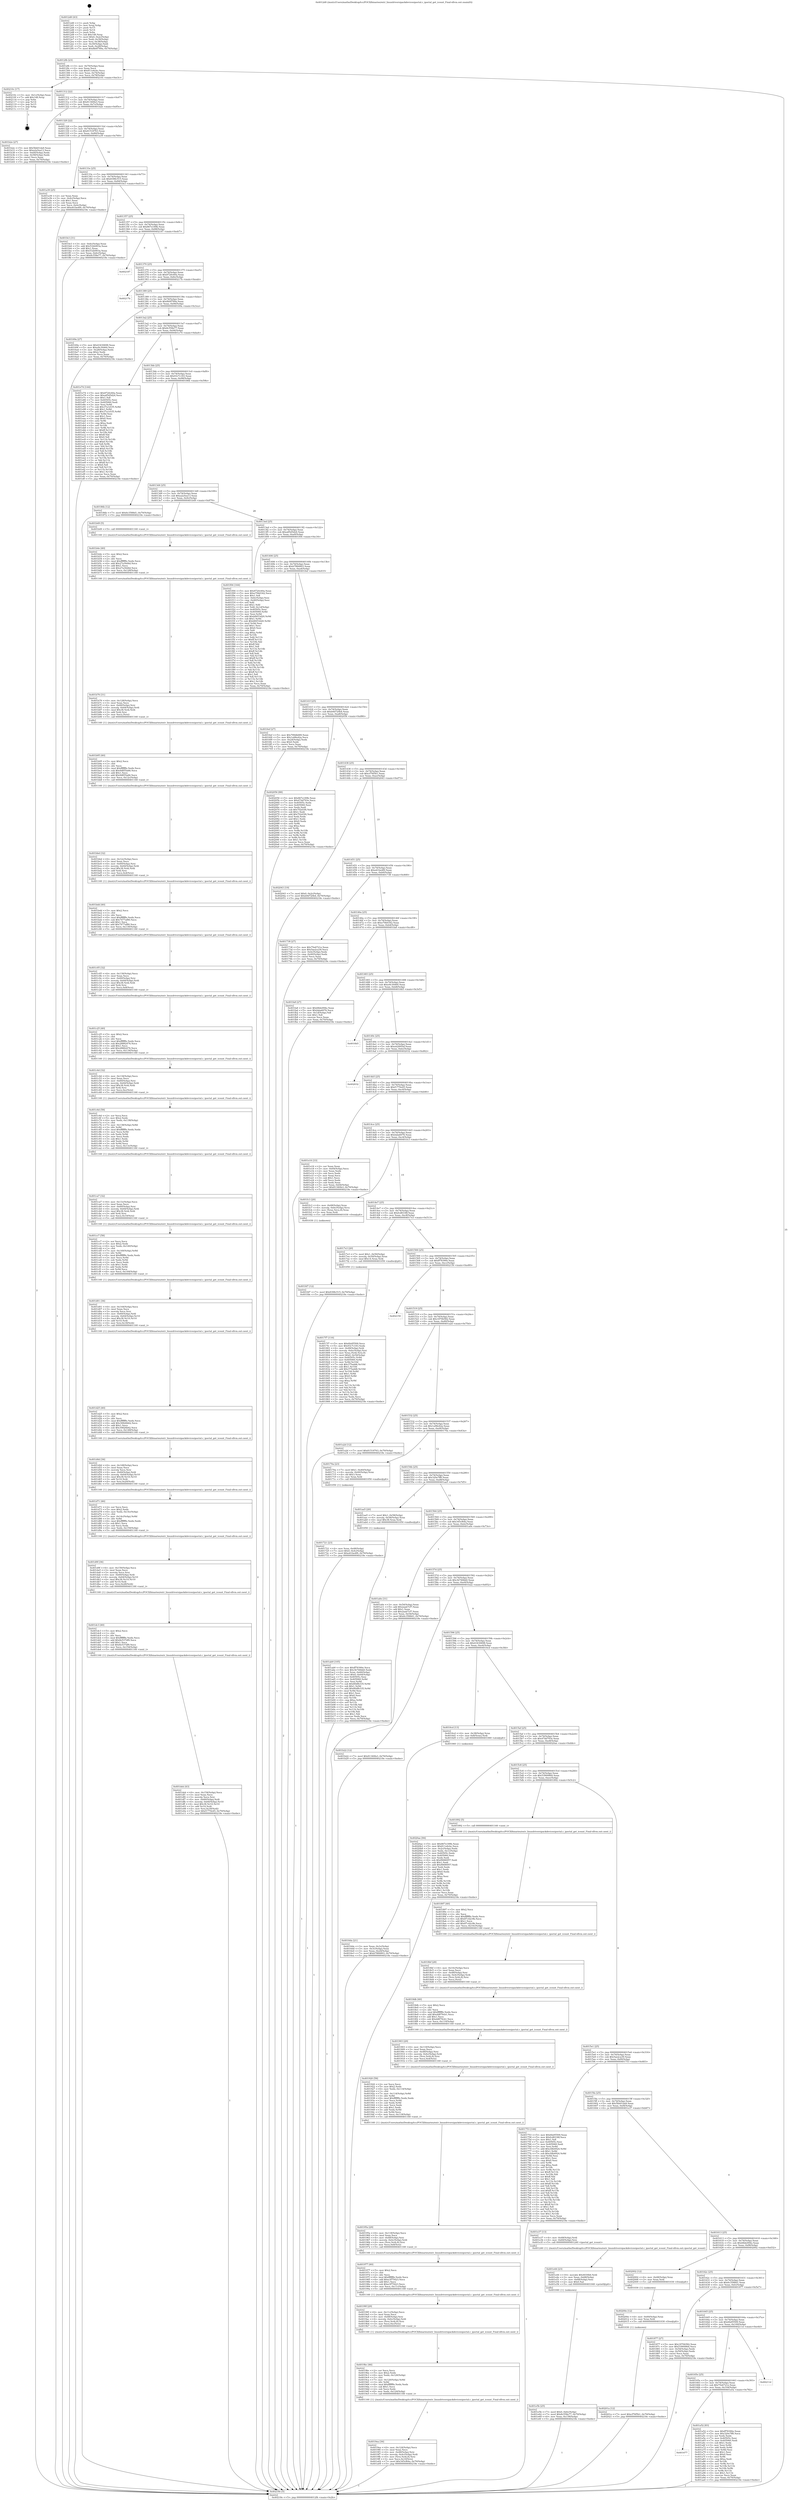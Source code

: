 digraph "0x4012d0" {
  label = "0x4012d0 (/mnt/c/Users/mathe/Desktop/tcc/POCII/binaries/extr_linuxdriversipackdevicesipoctal.c_ipoctal_get_icount_Final-ollvm.out::main(0))"
  labelloc = "t"
  node[shape=record]

  Entry [label="",width=0.3,height=0.3,shape=circle,fillcolor=black,style=filled]
  "0x4012fb" [label="{
     0x4012fb [23]\l
     | [instrs]\l
     &nbsp;&nbsp;0x4012fb \<+3\>: mov -0x70(%rbp),%eax\l
     &nbsp;&nbsp;0x4012fe \<+2\>: mov %eax,%ecx\l
     &nbsp;&nbsp;0x401300 \<+6\>: sub $0x811e6cbc,%ecx\l
     &nbsp;&nbsp;0x401306 \<+3\>: mov %eax,-0x74(%rbp)\l
     &nbsp;&nbsp;0x401309 \<+3\>: mov %ecx,-0x78(%rbp)\l
     &nbsp;&nbsp;0x40130c \<+6\>: je 000000000040210c \<main+0xe3c\>\l
  }"]
  "0x40210c" [label="{
     0x40210c [17]\l
     | [instrs]\l
     &nbsp;&nbsp;0x40210c \<+3\>: mov -0x1c(%rbp),%eax\l
     &nbsp;&nbsp;0x40210f \<+7\>: add $0x148,%rsp\l
     &nbsp;&nbsp;0x402116 \<+1\>: pop %rbx\l
     &nbsp;&nbsp;0x402117 \<+2\>: pop %r14\l
     &nbsp;&nbsp;0x402119 \<+2\>: pop %r15\l
     &nbsp;&nbsp;0x40211b \<+1\>: pop %rbp\l
     &nbsp;&nbsp;0x40211c \<+1\>: ret\l
  }"]
  "0x401312" [label="{
     0x401312 [22]\l
     | [instrs]\l
     &nbsp;&nbsp;0x401312 \<+5\>: jmp 0000000000401317 \<main+0x47\>\l
     &nbsp;&nbsp;0x401317 \<+3\>: mov -0x74(%rbp),%eax\l
     &nbsp;&nbsp;0x40131a \<+5\>: sub $0x81340fa3,%eax\l
     &nbsp;&nbsp;0x40131f \<+3\>: mov %eax,-0x7c(%rbp)\l
     &nbsp;&nbsp;0x401322 \<+6\>: je 0000000000401b2e \<main+0x85e\>\l
  }"]
  Exit [label="",width=0.3,height=0.3,shape=circle,fillcolor=black,style=filled,peripheries=2]
  "0x401b2e" [label="{
     0x401b2e [27]\l
     | [instrs]\l
     &nbsp;&nbsp;0x401b2e \<+5\>: mov $0x5bb01da9,%eax\l
     &nbsp;&nbsp;0x401b33 \<+5\>: mov $0xa2a5ea13,%ecx\l
     &nbsp;&nbsp;0x401b38 \<+3\>: mov -0x64(%rbp),%edx\l
     &nbsp;&nbsp;0x401b3b \<+3\>: cmp -0x58(%rbp),%edx\l
     &nbsp;&nbsp;0x401b3e \<+3\>: cmovl %ecx,%eax\l
     &nbsp;&nbsp;0x401b41 \<+3\>: mov %eax,-0x70(%rbp)\l
     &nbsp;&nbsp;0x401b44 \<+5\>: jmp 000000000040218e \<main+0xebe\>\l
  }"]
  "0x401328" [label="{
     0x401328 [22]\l
     | [instrs]\l
     &nbsp;&nbsp;0x401328 \<+5\>: jmp 000000000040132d \<main+0x5d\>\l
     &nbsp;&nbsp;0x40132d \<+3\>: mov -0x74(%rbp),%eax\l
     &nbsp;&nbsp;0x401330 \<+5\>: sub $0x81518763,%eax\l
     &nbsp;&nbsp;0x401335 \<+3\>: mov %eax,-0x80(%rbp)\l
     &nbsp;&nbsp;0x401338 \<+6\>: je 0000000000401a39 \<main+0x769\>\l
  }"]
  "0x40201a" [label="{
     0x40201a [12]\l
     | [instrs]\l
     &nbsp;&nbsp;0x40201a \<+7\>: movl $0xcf76f5b1,-0x70(%rbp)\l
     &nbsp;&nbsp;0x402021 \<+5\>: jmp 000000000040218e \<main+0xebe\>\l
  }"]
  "0x401a39" [label="{
     0x401a39 [25]\l
     | [instrs]\l
     &nbsp;&nbsp;0x401a39 \<+2\>: xor %eax,%eax\l
     &nbsp;&nbsp;0x401a3b \<+3\>: mov -0x4c(%rbp),%ecx\l
     &nbsp;&nbsp;0x401a3e \<+3\>: sub $0x1,%eax\l
     &nbsp;&nbsp;0x401a41 \<+2\>: sub %eax,%ecx\l
     &nbsp;&nbsp;0x401a43 \<+3\>: mov %ecx,-0x4c(%rbp)\l
     &nbsp;&nbsp;0x401a46 \<+7\>: movl $0xe61be4f0,-0x70(%rbp)\l
     &nbsp;&nbsp;0x401a4d \<+5\>: jmp 000000000040218e \<main+0xebe\>\l
  }"]
  "0x40133e" [label="{
     0x40133e [25]\l
     | [instrs]\l
     &nbsp;&nbsp;0x40133e \<+5\>: jmp 0000000000401343 \<main+0x73\>\l
     &nbsp;&nbsp;0x401343 \<+3\>: mov -0x74(%rbp),%eax\l
     &nbsp;&nbsp;0x401346 \<+5\>: sub $0x8398c515,%eax\l
     &nbsp;&nbsp;0x40134b \<+6\>: mov %eax,-0x84(%rbp)\l
     &nbsp;&nbsp;0x401351 \<+6\>: je 0000000000401fe3 \<main+0xd13\>\l
  }"]
  "0x40200e" [label="{
     0x40200e [12]\l
     | [instrs]\l
     &nbsp;&nbsp;0x40200e \<+4\>: mov -0x60(%rbp),%rax\l
     &nbsp;&nbsp;0x402012 \<+3\>: mov %rax,%rdi\l
     &nbsp;&nbsp;0x402015 \<+5\>: call 0000000000401030 \<free@plt\>\l
     | [calls]\l
     &nbsp;&nbsp;0x401030 \{1\} (unknown)\l
  }"]
  "0x401fe3" [label="{
     0x401fe3 [31]\l
     | [instrs]\l
     &nbsp;&nbsp;0x401fe3 \<+3\>: mov -0x6c(%rbp),%eax\l
     &nbsp;&nbsp;0x401fe6 \<+5\>: add $0x532b903a,%eax\l
     &nbsp;&nbsp;0x401feb \<+3\>: add $0x1,%eax\l
     &nbsp;&nbsp;0x401fee \<+5\>: sub $0x532b903a,%eax\l
     &nbsp;&nbsp;0x401ff3 \<+3\>: mov %eax,-0x6c(%rbp)\l
     &nbsp;&nbsp;0x401ff6 \<+7\>: movl $0x8c558e77,-0x70(%rbp)\l
     &nbsp;&nbsp;0x401ffd \<+5\>: jmp 000000000040218e \<main+0xebe\>\l
  }"]
  "0x401357" [label="{
     0x401357 [25]\l
     | [instrs]\l
     &nbsp;&nbsp;0x401357 \<+5\>: jmp 000000000040135c \<main+0x8c\>\l
     &nbsp;&nbsp;0x40135c \<+3\>: mov -0x74(%rbp),%eax\l
     &nbsp;&nbsp;0x40135f \<+5\>: sub $0x867e189b,%eax\l
     &nbsp;&nbsp;0x401364 \<+6\>: mov %eax,-0x88(%rbp)\l
     &nbsp;&nbsp;0x40136a \<+6\>: je 0000000000402187 \<main+0xeb7\>\l
  }"]
  "0x401fd7" [label="{
     0x401fd7 [12]\l
     | [instrs]\l
     &nbsp;&nbsp;0x401fd7 \<+7\>: movl $0x8398c515,-0x70(%rbp)\l
     &nbsp;&nbsp;0x401fde \<+5\>: jmp 000000000040218e \<main+0xebe\>\l
  }"]
  "0x402187" [label="{
     0x402187\l
  }", style=dashed]
  "0x401370" [label="{
     0x401370 [25]\l
     | [instrs]\l
     &nbsp;&nbsp;0x401370 \<+5\>: jmp 0000000000401375 \<main+0xa5\>\l
     &nbsp;&nbsp;0x401375 \<+3\>: mov -0x74(%rbp),%eax\l
     &nbsp;&nbsp;0x401378 \<+5\>: sub $0x8720c60a,%eax\l
     &nbsp;&nbsp;0x40137d \<+6\>: mov %eax,-0x8c(%rbp)\l
     &nbsp;&nbsp;0x401383 \<+6\>: je 000000000040217b \<main+0xeab\>\l
  }"]
  "0x401e5b" [label="{
     0x401e5b [25]\l
     | [instrs]\l
     &nbsp;&nbsp;0x401e5b \<+7\>: movl $0x0,-0x6c(%rbp)\l
     &nbsp;&nbsp;0x401e62 \<+7\>: movl $0x8c558e77,-0x70(%rbp)\l
     &nbsp;&nbsp;0x401e69 \<+6\>: mov %eax,-0x158(%rbp)\l
     &nbsp;&nbsp;0x401e6f \<+5\>: jmp 000000000040218e \<main+0xebe\>\l
  }"]
  "0x40217b" [label="{
     0x40217b\l
  }", style=dashed]
  "0x401389" [label="{
     0x401389 [25]\l
     | [instrs]\l
     &nbsp;&nbsp;0x401389 \<+5\>: jmp 000000000040138e \<main+0xbe\>\l
     &nbsp;&nbsp;0x40138e \<+3\>: mov -0x74(%rbp),%eax\l
     &nbsp;&nbsp;0x401391 \<+5\>: sub $0x8b0f789a,%eax\l
     &nbsp;&nbsp;0x401396 \<+6\>: mov %eax,-0x90(%rbp)\l
     &nbsp;&nbsp;0x40139c \<+6\>: je 000000000040169a \<main+0x3ca\>\l
  }"]
  "0x401e44" [label="{
     0x401e44 [23]\l
     | [instrs]\l
     &nbsp;&nbsp;0x401e44 \<+10\>: movabs $0x4030b6,%rdi\l
     &nbsp;&nbsp;0x401e4e \<+3\>: mov %eax,-0x68(%rbp)\l
     &nbsp;&nbsp;0x401e51 \<+3\>: mov -0x68(%rbp),%esi\l
     &nbsp;&nbsp;0x401e54 \<+2\>: mov $0x0,%al\l
     &nbsp;&nbsp;0x401e56 \<+5\>: call 0000000000401040 \<printf@plt\>\l
     | [calls]\l
     &nbsp;&nbsp;0x401040 \{1\} (unknown)\l
  }"]
  "0x40169a" [label="{
     0x40169a [27]\l
     | [instrs]\l
     &nbsp;&nbsp;0x40169a \<+5\>: mov $0x43430698,%eax\l
     &nbsp;&nbsp;0x40169f \<+5\>: mov $0xe9c30460,%ecx\l
     &nbsp;&nbsp;0x4016a4 \<+3\>: mov -0x28(%rbp),%edx\l
     &nbsp;&nbsp;0x4016a7 \<+3\>: cmp $0x2,%edx\l
     &nbsp;&nbsp;0x4016aa \<+3\>: cmovne %ecx,%eax\l
     &nbsp;&nbsp;0x4016ad \<+3\>: mov %eax,-0x70(%rbp)\l
     &nbsp;&nbsp;0x4016b0 \<+5\>: jmp 000000000040218e \<main+0xebe\>\l
  }"]
  "0x4013a2" [label="{
     0x4013a2 [25]\l
     | [instrs]\l
     &nbsp;&nbsp;0x4013a2 \<+5\>: jmp 00000000004013a7 \<main+0xd7\>\l
     &nbsp;&nbsp;0x4013a7 \<+3\>: mov -0x74(%rbp),%eax\l
     &nbsp;&nbsp;0x4013aa \<+5\>: sub $0x8c558e77,%eax\l
     &nbsp;&nbsp;0x4013af \<+6\>: mov %eax,-0x94(%rbp)\l
     &nbsp;&nbsp;0x4013b5 \<+6\>: je 0000000000401e74 \<main+0xba4\>\l
  }"]
  "0x40218e" [label="{
     0x40218e [5]\l
     | [instrs]\l
     &nbsp;&nbsp;0x40218e \<+5\>: jmp 00000000004012fb \<main+0x2b\>\l
  }"]
  "0x4012d0" [label="{
     0x4012d0 [43]\l
     | [instrs]\l
     &nbsp;&nbsp;0x4012d0 \<+1\>: push %rbp\l
     &nbsp;&nbsp;0x4012d1 \<+3\>: mov %rsp,%rbp\l
     &nbsp;&nbsp;0x4012d4 \<+2\>: push %r15\l
     &nbsp;&nbsp;0x4012d6 \<+2\>: push %r14\l
     &nbsp;&nbsp;0x4012d8 \<+1\>: push %rbx\l
     &nbsp;&nbsp;0x4012d9 \<+7\>: sub $0x148,%rsp\l
     &nbsp;&nbsp;0x4012e0 \<+7\>: movl $0x0,-0x2c(%rbp)\l
     &nbsp;&nbsp;0x4012e7 \<+3\>: mov %edi,-0x30(%rbp)\l
     &nbsp;&nbsp;0x4012ea \<+4\>: mov %rsi,-0x38(%rbp)\l
     &nbsp;&nbsp;0x4012ee \<+3\>: mov -0x30(%rbp),%edi\l
     &nbsp;&nbsp;0x4012f1 \<+3\>: mov %edi,-0x28(%rbp)\l
     &nbsp;&nbsp;0x4012f4 \<+7\>: movl $0x8b0f789a,-0x70(%rbp)\l
  }"]
  "0x401deb" [label="{
     0x401deb [43]\l
     | [instrs]\l
     &nbsp;&nbsp;0x401deb \<+6\>: mov -0x154(%rbp),%ecx\l
     &nbsp;&nbsp;0x401df1 \<+3\>: imul %eax,%ecx\l
     &nbsp;&nbsp;0x401df4 \<+3\>: movslq %ecx,%rsi\l
     &nbsp;&nbsp;0x401df7 \<+4\>: mov -0x60(%rbp),%rdi\l
     &nbsp;&nbsp;0x401dfb \<+4\>: movslq -0x64(%rbp),%r10\l
     &nbsp;&nbsp;0x401dff \<+4\>: imul $0x38,%r10,%r10\l
     &nbsp;&nbsp;0x401e03 \<+3\>: add %r10,%rdi\l
     &nbsp;&nbsp;0x401e06 \<+4\>: mov %rsi,0x30(%rdi)\l
     &nbsp;&nbsp;0x401e0a \<+7\>: movl $0xf1770e45,-0x70(%rbp)\l
     &nbsp;&nbsp;0x401e11 \<+5\>: jmp 000000000040218e \<main+0xebe\>\l
  }"]
  "0x401e74" [label="{
     0x401e74 [144]\l
     | [instrs]\l
     &nbsp;&nbsp;0x401e74 \<+5\>: mov $0x8720c60a,%eax\l
     &nbsp;&nbsp;0x401e79 \<+5\>: mov $0xa85d5d24,%ecx\l
     &nbsp;&nbsp;0x401e7e \<+2\>: mov $0x1,%dl\l
     &nbsp;&nbsp;0x401e80 \<+7\>: mov 0x40505c,%esi\l
     &nbsp;&nbsp;0x401e87 \<+7\>: mov 0x405060,%edi\l
     &nbsp;&nbsp;0x401e8e \<+3\>: mov %esi,%r8d\l
     &nbsp;&nbsp;0x401e91 \<+7\>: sub $0x37a1d1f5,%r8d\l
     &nbsp;&nbsp;0x401e98 \<+4\>: sub $0x1,%r8d\l
     &nbsp;&nbsp;0x401e9c \<+7\>: add $0x37a1d1f5,%r8d\l
     &nbsp;&nbsp;0x401ea3 \<+4\>: imul %r8d,%esi\l
     &nbsp;&nbsp;0x401ea7 \<+3\>: and $0x1,%esi\l
     &nbsp;&nbsp;0x401eaa \<+3\>: cmp $0x0,%esi\l
     &nbsp;&nbsp;0x401ead \<+4\>: sete %r9b\l
     &nbsp;&nbsp;0x401eb1 \<+3\>: cmp $0xa,%edi\l
     &nbsp;&nbsp;0x401eb4 \<+4\>: setl %r10b\l
     &nbsp;&nbsp;0x401eb8 \<+3\>: mov %r9b,%r11b\l
     &nbsp;&nbsp;0x401ebb \<+4\>: xor $0xff,%r11b\l
     &nbsp;&nbsp;0x401ebf \<+3\>: mov %r10b,%bl\l
     &nbsp;&nbsp;0x401ec2 \<+3\>: xor $0xff,%bl\l
     &nbsp;&nbsp;0x401ec5 \<+3\>: xor $0x0,%dl\l
     &nbsp;&nbsp;0x401ec8 \<+3\>: mov %r11b,%r14b\l
     &nbsp;&nbsp;0x401ecb \<+4\>: and $0x0,%r14b\l
     &nbsp;&nbsp;0x401ecf \<+3\>: and %dl,%r9b\l
     &nbsp;&nbsp;0x401ed2 \<+3\>: mov %bl,%r15b\l
     &nbsp;&nbsp;0x401ed5 \<+4\>: and $0x0,%r15b\l
     &nbsp;&nbsp;0x401ed9 \<+3\>: and %dl,%r10b\l
     &nbsp;&nbsp;0x401edc \<+3\>: or %r9b,%r14b\l
     &nbsp;&nbsp;0x401edf \<+3\>: or %r10b,%r15b\l
     &nbsp;&nbsp;0x401ee2 \<+3\>: xor %r15b,%r14b\l
     &nbsp;&nbsp;0x401ee5 \<+3\>: or %bl,%r11b\l
     &nbsp;&nbsp;0x401ee8 \<+4\>: xor $0xff,%r11b\l
     &nbsp;&nbsp;0x401eec \<+3\>: or $0x0,%dl\l
     &nbsp;&nbsp;0x401eef \<+3\>: and %dl,%r11b\l
     &nbsp;&nbsp;0x401ef2 \<+3\>: or %r11b,%r14b\l
     &nbsp;&nbsp;0x401ef5 \<+4\>: test $0x1,%r14b\l
     &nbsp;&nbsp;0x401ef9 \<+3\>: cmovne %ecx,%eax\l
     &nbsp;&nbsp;0x401efc \<+3\>: mov %eax,-0x70(%rbp)\l
     &nbsp;&nbsp;0x401eff \<+5\>: jmp 000000000040218e \<main+0xebe\>\l
  }"]
  "0x4013bb" [label="{
     0x4013bb [25]\l
     | [instrs]\l
     &nbsp;&nbsp;0x4013bb \<+5\>: jmp 00000000004013c0 \<main+0xf0\>\l
     &nbsp;&nbsp;0x4013c0 \<+3\>: mov -0x74(%rbp),%eax\l
     &nbsp;&nbsp;0x4013c3 \<+5\>: sub $0x93c7c183,%eax\l
     &nbsp;&nbsp;0x4013c8 \<+6\>: mov %eax,-0x98(%rbp)\l
     &nbsp;&nbsp;0x4013ce \<+6\>: je 000000000040186b \<main+0x59b\>\l
  }"]
  "0x401dc3" [label="{
     0x401dc3 [40]\l
     | [instrs]\l
     &nbsp;&nbsp;0x401dc3 \<+5\>: mov $0x2,%ecx\l
     &nbsp;&nbsp;0x401dc8 \<+1\>: cltd\l
     &nbsp;&nbsp;0x401dc9 \<+2\>: idiv %ecx\l
     &nbsp;&nbsp;0x401dcb \<+6\>: imul $0xfffffffe,%edx,%ecx\l
     &nbsp;&nbsp;0x401dd1 \<+6\>: add $0x8e537df9,%ecx\l
     &nbsp;&nbsp;0x401dd7 \<+3\>: add $0x1,%ecx\l
     &nbsp;&nbsp;0x401dda \<+6\>: sub $0x8e537df9,%ecx\l
     &nbsp;&nbsp;0x401de0 \<+6\>: mov %ecx,-0x154(%rbp)\l
     &nbsp;&nbsp;0x401de6 \<+5\>: call 0000000000401160 \<next_i\>\l
     | [calls]\l
     &nbsp;&nbsp;0x401160 \{1\} (/mnt/c/Users/mathe/Desktop/tcc/POCII/binaries/extr_linuxdriversipackdevicesipoctal.c_ipoctal_get_icount_Final-ollvm.out::next_i)\l
  }"]
  "0x40186b" [label="{
     0x40186b [12]\l
     | [instrs]\l
     &nbsp;&nbsp;0x40186b \<+7\>: movl $0x6c3588d1,-0x70(%rbp)\l
     &nbsp;&nbsp;0x401872 \<+5\>: jmp 000000000040218e \<main+0xebe\>\l
  }"]
  "0x4013d4" [label="{
     0x4013d4 [25]\l
     | [instrs]\l
     &nbsp;&nbsp;0x4013d4 \<+5\>: jmp 00000000004013d9 \<main+0x109\>\l
     &nbsp;&nbsp;0x4013d9 \<+3\>: mov -0x74(%rbp),%eax\l
     &nbsp;&nbsp;0x4013dc \<+5\>: sub $0xa2a5ea13,%eax\l
     &nbsp;&nbsp;0x4013e1 \<+6\>: mov %eax,-0x9c(%rbp)\l
     &nbsp;&nbsp;0x4013e7 \<+6\>: je 0000000000401b49 \<main+0x879\>\l
  }"]
  "0x401d9f" [label="{
     0x401d9f [36]\l
     | [instrs]\l
     &nbsp;&nbsp;0x401d9f \<+6\>: mov -0x150(%rbp),%ecx\l
     &nbsp;&nbsp;0x401da5 \<+3\>: imul %eax,%ecx\l
     &nbsp;&nbsp;0x401da8 \<+3\>: movslq %ecx,%rsi\l
     &nbsp;&nbsp;0x401dab \<+4\>: mov -0x60(%rbp),%rdi\l
     &nbsp;&nbsp;0x401daf \<+4\>: movslq -0x64(%rbp),%r10\l
     &nbsp;&nbsp;0x401db3 \<+4\>: imul $0x38,%r10,%r10\l
     &nbsp;&nbsp;0x401db7 \<+3\>: add %r10,%rdi\l
     &nbsp;&nbsp;0x401dba \<+4\>: mov %rsi,0x28(%rdi)\l
     &nbsp;&nbsp;0x401dbe \<+5\>: call 0000000000401160 \<next_i\>\l
     | [calls]\l
     &nbsp;&nbsp;0x401160 \{1\} (/mnt/c/Users/mathe/Desktop/tcc/POCII/binaries/extr_linuxdriversipackdevicesipoctal.c_ipoctal_get_icount_Final-ollvm.out::next_i)\l
  }"]
  "0x401b49" [label="{
     0x401b49 [5]\l
     | [instrs]\l
     &nbsp;&nbsp;0x401b49 \<+5\>: call 0000000000401160 \<next_i\>\l
     | [calls]\l
     &nbsp;&nbsp;0x401160 \{1\} (/mnt/c/Users/mathe/Desktop/tcc/POCII/binaries/extr_linuxdriversipackdevicesipoctal.c_ipoctal_get_icount_Final-ollvm.out::next_i)\l
  }"]
  "0x4013ed" [label="{
     0x4013ed [25]\l
     | [instrs]\l
     &nbsp;&nbsp;0x4013ed \<+5\>: jmp 00000000004013f2 \<main+0x122\>\l
     &nbsp;&nbsp;0x4013f2 \<+3\>: mov -0x74(%rbp),%eax\l
     &nbsp;&nbsp;0x4013f5 \<+5\>: sub $0xa85d5d24,%eax\l
     &nbsp;&nbsp;0x4013fa \<+6\>: mov %eax,-0xa0(%rbp)\l
     &nbsp;&nbsp;0x401400 \<+6\>: je 0000000000401f04 \<main+0xc34\>\l
  }"]
  "0x401d71" [label="{
     0x401d71 [46]\l
     | [instrs]\l
     &nbsp;&nbsp;0x401d71 \<+2\>: xor %ecx,%ecx\l
     &nbsp;&nbsp;0x401d73 \<+5\>: mov $0x2,%edx\l
     &nbsp;&nbsp;0x401d78 \<+6\>: mov %edx,-0x14c(%rbp)\l
     &nbsp;&nbsp;0x401d7e \<+1\>: cltd\l
     &nbsp;&nbsp;0x401d7f \<+7\>: mov -0x14c(%rbp),%r8d\l
     &nbsp;&nbsp;0x401d86 \<+3\>: idiv %r8d\l
     &nbsp;&nbsp;0x401d89 \<+6\>: imul $0xfffffffe,%edx,%edx\l
     &nbsp;&nbsp;0x401d8f \<+3\>: sub $0x1,%ecx\l
     &nbsp;&nbsp;0x401d92 \<+2\>: sub %ecx,%edx\l
     &nbsp;&nbsp;0x401d94 \<+6\>: mov %edx,-0x150(%rbp)\l
     &nbsp;&nbsp;0x401d9a \<+5\>: call 0000000000401160 \<next_i\>\l
     | [calls]\l
     &nbsp;&nbsp;0x401160 \{1\} (/mnt/c/Users/mathe/Desktop/tcc/POCII/binaries/extr_linuxdriversipackdevicesipoctal.c_ipoctal_get_icount_Final-ollvm.out::next_i)\l
  }"]
  "0x401f04" [label="{
     0x401f04 [164]\l
     | [instrs]\l
     &nbsp;&nbsp;0x401f04 \<+5\>: mov $0x8720c60a,%eax\l
     &nbsp;&nbsp;0x401f09 \<+5\>: mov $0xe70b0342,%ecx\l
     &nbsp;&nbsp;0x401f0e \<+2\>: mov $0x1,%dl\l
     &nbsp;&nbsp;0x401f10 \<+3\>: mov -0x6c(%rbp),%esi\l
     &nbsp;&nbsp;0x401f13 \<+3\>: cmp -0x40(%rbp),%esi\l
     &nbsp;&nbsp;0x401f16 \<+4\>: setl %dil\l
     &nbsp;&nbsp;0x401f1a \<+4\>: and $0x1,%dil\l
     &nbsp;&nbsp;0x401f1e \<+4\>: mov %dil,-0x1d(%rbp)\l
     &nbsp;&nbsp;0x401f22 \<+7\>: mov 0x40505c,%esi\l
     &nbsp;&nbsp;0x401f29 \<+8\>: mov 0x405060,%r8d\l
     &nbsp;&nbsp;0x401f31 \<+3\>: mov %esi,%r9d\l
     &nbsp;&nbsp;0x401f34 \<+7\>: add $0xb8453d20,%r9d\l
     &nbsp;&nbsp;0x401f3b \<+4\>: sub $0x1,%r9d\l
     &nbsp;&nbsp;0x401f3f \<+7\>: sub $0xb8453d20,%r9d\l
     &nbsp;&nbsp;0x401f46 \<+4\>: imul %r9d,%esi\l
     &nbsp;&nbsp;0x401f4a \<+3\>: and $0x1,%esi\l
     &nbsp;&nbsp;0x401f4d \<+3\>: cmp $0x0,%esi\l
     &nbsp;&nbsp;0x401f50 \<+4\>: sete %dil\l
     &nbsp;&nbsp;0x401f54 \<+4\>: cmp $0xa,%r8d\l
     &nbsp;&nbsp;0x401f58 \<+4\>: setl %r10b\l
     &nbsp;&nbsp;0x401f5c \<+3\>: mov %dil,%r11b\l
     &nbsp;&nbsp;0x401f5f \<+4\>: xor $0xff,%r11b\l
     &nbsp;&nbsp;0x401f63 \<+3\>: mov %r10b,%bl\l
     &nbsp;&nbsp;0x401f66 \<+3\>: xor $0xff,%bl\l
     &nbsp;&nbsp;0x401f69 \<+3\>: xor $0x1,%dl\l
     &nbsp;&nbsp;0x401f6c \<+3\>: mov %r11b,%r14b\l
     &nbsp;&nbsp;0x401f6f \<+4\>: and $0xff,%r14b\l
     &nbsp;&nbsp;0x401f73 \<+3\>: and %dl,%dil\l
     &nbsp;&nbsp;0x401f76 \<+3\>: mov %bl,%r15b\l
     &nbsp;&nbsp;0x401f79 \<+4\>: and $0xff,%r15b\l
     &nbsp;&nbsp;0x401f7d \<+3\>: and %dl,%r10b\l
     &nbsp;&nbsp;0x401f80 \<+3\>: or %dil,%r14b\l
     &nbsp;&nbsp;0x401f83 \<+3\>: or %r10b,%r15b\l
     &nbsp;&nbsp;0x401f86 \<+3\>: xor %r15b,%r14b\l
     &nbsp;&nbsp;0x401f89 \<+3\>: or %bl,%r11b\l
     &nbsp;&nbsp;0x401f8c \<+4\>: xor $0xff,%r11b\l
     &nbsp;&nbsp;0x401f90 \<+3\>: or $0x1,%dl\l
     &nbsp;&nbsp;0x401f93 \<+3\>: and %dl,%r11b\l
     &nbsp;&nbsp;0x401f96 \<+3\>: or %r11b,%r14b\l
     &nbsp;&nbsp;0x401f99 \<+4\>: test $0x1,%r14b\l
     &nbsp;&nbsp;0x401f9d \<+3\>: cmovne %ecx,%eax\l
     &nbsp;&nbsp;0x401fa0 \<+3\>: mov %eax,-0x70(%rbp)\l
     &nbsp;&nbsp;0x401fa3 \<+5\>: jmp 000000000040218e \<main+0xebe\>\l
  }"]
  "0x401406" [label="{
     0x401406 [25]\l
     | [instrs]\l
     &nbsp;&nbsp;0x401406 \<+5\>: jmp 000000000040140b \<main+0x13b\>\l
     &nbsp;&nbsp;0x40140b \<+3\>: mov -0x74(%rbp),%eax\l
     &nbsp;&nbsp;0x40140e \<+5\>: sub $0xb7884803,%eax\l
     &nbsp;&nbsp;0x401413 \<+6\>: mov %eax,-0xa4(%rbp)\l
     &nbsp;&nbsp;0x401419 \<+6\>: je 00000000004016ef \<main+0x41f\>\l
  }"]
  "0x401d4d" [label="{
     0x401d4d [36]\l
     | [instrs]\l
     &nbsp;&nbsp;0x401d4d \<+6\>: mov -0x148(%rbp),%ecx\l
     &nbsp;&nbsp;0x401d53 \<+3\>: imul %eax,%ecx\l
     &nbsp;&nbsp;0x401d56 \<+3\>: movslq %ecx,%rsi\l
     &nbsp;&nbsp;0x401d59 \<+4\>: mov -0x60(%rbp),%rdi\l
     &nbsp;&nbsp;0x401d5d \<+4\>: movslq -0x64(%rbp),%r10\l
     &nbsp;&nbsp;0x401d61 \<+4\>: imul $0x38,%r10,%r10\l
     &nbsp;&nbsp;0x401d65 \<+3\>: add %r10,%rdi\l
     &nbsp;&nbsp;0x401d68 \<+4\>: mov %rsi,0x20(%rdi)\l
     &nbsp;&nbsp;0x401d6c \<+5\>: call 0000000000401160 \<next_i\>\l
     | [calls]\l
     &nbsp;&nbsp;0x401160 \{1\} (/mnt/c/Users/mathe/Desktop/tcc/POCII/binaries/extr_linuxdriversipackdevicesipoctal.c_ipoctal_get_icount_Final-ollvm.out::next_i)\l
  }"]
  "0x4016ef" [label="{
     0x4016ef [27]\l
     | [instrs]\l
     &nbsp;&nbsp;0x4016ef \<+5\>: mov $0x799db689,%eax\l
     &nbsp;&nbsp;0x4016f4 \<+5\>: mov $0x1a98e42a,%ecx\l
     &nbsp;&nbsp;0x4016f9 \<+3\>: mov -0x24(%rbp),%edx\l
     &nbsp;&nbsp;0x4016fc \<+3\>: cmp $0x0,%edx\l
     &nbsp;&nbsp;0x4016ff \<+3\>: cmove %ecx,%eax\l
     &nbsp;&nbsp;0x401702 \<+3\>: mov %eax,-0x70(%rbp)\l
     &nbsp;&nbsp;0x401705 \<+5\>: jmp 000000000040218e \<main+0xebe\>\l
  }"]
  "0x40141f" [label="{
     0x40141f [25]\l
     | [instrs]\l
     &nbsp;&nbsp;0x40141f \<+5\>: jmp 0000000000401424 \<main+0x154\>\l
     &nbsp;&nbsp;0x401424 \<+3\>: mov -0x74(%rbp),%eax\l
     &nbsp;&nbsp;0x401427 \<+5\>: sub $0xb9d720b4,%eax\l
     &nbsp;&nbsp;0x40142c \<+6\>: mov %eax,-0xa8(%rbp)\l
     &nbsp;&nbsp;0x401432 \<+6\>: je 0000000000402056 \<main+0xd86\>\l
  }"]
  "0x401d25" [label="{
     0x401d25 [40]\l
     | [instrs]\l
     &nbsp;&nbsp;0x401d25 \<+5\>: mov $0x2,%ecx\l
     &nbsp;&nbsp;0x401d2a \<+1\>: cltd\l
     &nbsp;&nbsp;0x401d2b \<+2\>: idiv %ecx\l
     &nbsp;&nbsp;0x401d2d \<+6\>: imul $0xfffffffe,%edx,%ecx\l
     &nbsp;&nbsp;0x401d33 \<+6\>: add $0x30826b62,%ecx\l
     &nbsp;&nbsp;0x401d39 \<+3\>: add $0x1,%ecx\l
     &nbsp;&nbsp;0x401d3c \<+6\>: sub $0x30826b62,%ecx\l
     &nbsp;&nbsp;0x401d42 \<+6\>: mov %ecx,-0x148(%rbp)\l
     &nbsp;&nbsp;0x401d48 \<+5\>: call 0000000000401160 \<next_i\>\l
     | [calls]\l
     &nbsp;&nbsp;0x401160 \{1\} (/mnt/c/Users/mathe/Desktop/tcc/POCII/binaries/extr_linuxdriversipackdevicesipoctal.c_ipoctal_get_icount_Final-ollvm.out::next_i)\l
  }"]
  "0x402056" [label="{
     0x402056 [88]\l
     | [instrs]\l
     &nbsp;&nbsp;0x402056 \<+5\>: mov $0x867e189b,%eax\l
     &nbsp;&nbsp;0x40205b \<+5\>: mov $0x47dd793e,%ecx\l
     &nbsp;&nbsp;0x402060 \<+7\>: mov 0x40505c,%edx\l
     &nbsp;&nbsp;0x402067 \<+7\>: mov 0x405060,%esi\l
     &nbsp;&nbsp;0x40206e \<+2\>: mov %edx,%edi\l
     &nbsp;&nbsp;0x402070 \<+6\>: sub $0x702d3f4,%edi\l
     &nbsp;&nbsp;0x402076 \<+3\>: sub $0x1,%edi\l
     &nbsp;&nbsp;0x402079 \<+6\>: add $0x702d3f4,%edi\l
     &nbsp;&nbsp;0x40207f \<+3\>: imul %edi,%edx\l
     &nbsp;&nbsp;0x402082 \<+3\>: and $0x1,%edx\l
     &nbsp;&nbsp;0x402085 \<+3\>: cmp $0x0,%edx\l
     &nbsp;&nbsp;0x402088 \<+4\>: sete %r8b\l
     &nbsp;&nbsp;0x40208c \<+3\>: cmp $0xa,%esi\l
     &nbsp;&nbsp;0x40208f \<+4\>: setl %r9b\l
     &nbsp;&nbsp;0x402093 \<+3\>: mov %r8b,%r10b\l
     &nbsp;&nbsp;0x402096 \<+3\>: and %r9b,%r10b\l
     &nbsp;&nbsp;0x402099 \<+3\>: xor %r9b,%r8b\l
     &nbsp;&nbsp;0x40209c \<+3\>: or %r8b,%r10b\l
     &nbsp;&nbsp;0x40209f \<+4\>: test $0x1,%r10b\l
     &nbsp;&nbsp;0x4020a3 \<+3\>: cmovne %ecx,%eax\l
     &nbsp;&nbsp;0x4020a6 \<+3\>: mov %eax,-0x70(%rbp)\l
     &nbsp;&nbsp;0x4020a9 \<+5\>: jmp 000000000040218e \<main+0xebe\>\l
  }"]
  "0x401438" [label="{
     0x401438 [25]\l
     | [instrs]\l
     &nbsp;&nbsp;0x401438 \<+5\>: jmp 000000000040143d \<main+0x16d\>\l
     &nbsp;&nbsp;0x40143d \<+3\>: mov -0x74(%rbp),%eax\l
     &nbsp;&nbsp;0x401440 \<+5\>: sub $0xcf76f5b1,%eax\l
     &nbsp;&nbsp;0x401445 \<+6\>: mov %eax,-0xac(%rbp)\l
     &nbsp;&nbsp;0x40144b \<+6\>: je 0000000000402043 \<main+0xd73\>\l
  }"]
  "0x401d01" [label="{
     0x401d01 [36]\l
     | [instrs]\l
     &nbsp;&nbsp;0x401d01 \<+6\>: mov -0x144(%rbp),%ecx\l
     &nbsp;&nbsp;0x401d07 \<+3\>: imul %eax,%ecx\l
     &nbsp;&nbsp;0x401d0a \<+3\>: movslq %ecx,%rsi\l
     &nbsp;&nbsp;0x401d0d \<+4\>: mov -0x60(%rbp),%rdi\l
     &nbsp;&nbsp;0x401d11 \<+4\>: movslq -0x64(%rbp),%r10\l
     &nbsp;&nbsp;0x401d15 \<+4\>: imul $0x38,%r10,%r10\l
     &nbsp;&nbsp;0x401d19 \<+3\>: add %r10,%rdi\l
     &nbsp;&nbsp;0x401d1c \<+4\>: mov %rsi,0x18(%rdi)\l
     &nbsp;&nbsp;0x401d20 \<+5\>: call 0000000000401160 \<next_i\>\l
     | [calls]\l
     &nbsp;&nbsp;0x401160 \{1\} (/mnt/c/Users/mathe/Desktop/tcc/POCII/binaries/extr_linuxdriversipackdevicesipoctal.c_ipoctal_get_icount_Final-ollvm.out::next_i)\l
  }"]
  "0x402043" [label="{
     0x402043 [19]\l
     | [instrs]\l
     &nbsp;&nbsp;0x402043 \<+7\>: movl $0x0,-0x2c(%rbp)\l
     &nbsp;&nbsp;0x40204a \<+7\>: movl $0xb9d720b4,-0x70(%rbp)\l
     &nbsp;&nbsp;0x402051 \<+5\>: jmp 000000000040218e \<main+0xebe\>\l
  }"]
  "0x401451" [label="{
     0x401451 [25]\l
     | [instrs]\l
     &nbsp;&nbsp;0x401451 \<+5\>: jmp 0000000000401456 \<main+0x186\>\l
     &nbsp;&nbsp;0x401456 \<+3\>: mov -0x74(%rbp),%eax\l
     &nbsp;&nbsp;0x401459 \<+5\>: sub $0xe61be4f0,%eax\l
     &nbsp;&nbsp;0x40145e \<+6\>: mov %eax,-0xb0(%rbp)\l
     &nbsp;&nbsp;0x401464 \<+6\>: je 0000000000401738 \<main+0x468\>\l
  }"]
  "0x401cc7" [label="{
     0x401cc7 [58]\l
     | [instrs]\l
     &nbsp;&nbsp;0x401cc7 \<+2\>: xor %ecx,%ecx\l
     &nbsp;&nbsp;0x401cc9 \<+5\>: mov $0x2,%edx\l
     &nbsp;&nbsp;0x401cce \<+6\>: mov %edx,-0x140(%rbp)\l
     &nbsp;&nbsp;0x401cd4 \<+1\>: cltd\l
     &nbsp;&nbsp;0x401cd5 \<+7\>: mov -0x140(%rbp),%r8d\l
     &nbsp;&nbsp;0x401cdc \<+3\>: idiv %r8d\l
     &nbsp;&nbsp;0x401cdf \<+6\>: imul $0xfffffffe,%edx,%edx\l
     &nbsp;&nbsp;0x401ce5 \<+3\>: mov %ecx,%r9d\l
     &nbsp;&nbsp;0x401ce8 \<+3\>: sub %edx,%r9d\l
     &nbsp;&nbsp;0x401ceb \<+2\>: mov %ecx,%edx\l
     &nbsp;&nbsp;0x401ced \<+3\>: sub $0x1,%edx\l
     &nbsp;&nbsp;0x401cf0 \<+3\>: add %edx,%r9d\l
     &nbsp;&nbsp;0x401cf3 \<+3\>: sub %r9d,%ecx\l
     &nbsp;&nbsp;0x401cf6 \<+6\>: mov %ecx,-0x144(%rbp)\l
     &nbsp;&nbsp;0x401cfc \<+5\>: call 0000000000401160 \<next_i\>\l
     | [calls]\l
     &nbsp;&nbsp;0x401160 \{1\} (/mnt/c/Users/mathe/Desktop/tcc/POCII/binaries/extr_linuxdriversipackdevicesipoctal.c_ipoctal_get_icount_Final-ollvm.out::next_i)\l
  }"]
  "0x401738" [label="{
     0x401738 [27]\l
     | [instrs]\l
     &nbsp;&nbsp;0x401738 \<+5\>: mov $0x75e6721e,%eax\l
     &nbsp;&nbsp;0x40173d \<+5\>: mov $0x5ae2ca39,%ecx\l
     &nbsp;&nbsp;0x401742 \<+3\>: mov -0x4c(%rbp),%edx\l
     &nbsp;&nbsp;0x401745 \<+3\>: cmp -0x40(%rbp),%edx\l
     &nbsp;&nbsp;0x401748 \<+3\>: cmovl %ecx,%eax\l
     &nbsp;&nbsp;0x40174b \<+3\>: mov %eax,-0x70(%rbp)\l
     &nbsp;&nbsp;0x40174e \<+5\>: jmp 000000000040218e \<main+0xebe\>\l
  }"]
  "0x40146a" [label="{
     0x40146a [25]\l
     | [instrs]\l
     &nbsp;&nbsp;0x40146a \<+5\>: jmp 000000000040146f \<main+0x19f\>\l
     &nbsp;&nbsp;0x40146f \<+3\>: mov -0x74(%rbp),%eax\l
     &nbsp;&nbsp;0x401472 \<+5\>: sub $0xe70b0342,%eax\l
     &nbsp;&nbsp;0x401477 \<+6\>: mov %eax,-0xb4(%rbp)\l
     &nbsp;&nbsp;0x40147d \<+6\>: je 0000000000401fa8 \<main+0xcd8\>\l
  }"]
  "0x401ca7" [label="{
     0x401ca7 [32]\l
     | [instrs]\l
     &nbsp;&nbsp;0x401ca7 \<+6\>: mov -0x13c(%rbp),%ecx\l
     &nbsp;&nbsp;0x401cad \<+3\>: imul %eax,%ecx\l
     &nbsp;&nbsp;0x401cb0 \<+4\>: mov -0x60(%rbp),%rsi\l
     &nbsp;&nbsp;0x401cb4 \<+4\>: movslq -0x64(%rbp),%rdi\l
     &nbsp;&nbsp;0x401cb8 \<+4\>: imul $0x38,%rdi,%rdi\l
     &nbsp;&nbsp;0x401cbc \<+3\>: add %rdi,%rsi\l
     &nbsp;&nbsp;0x401cbf \<+3\>: mov %ecx,0x10(%rsi)\l
     &nbsp;&nbsp;0x401cc2 \<+5\>: call 0000000000401160 \<next_i\>\l
     | [calls]\l
     &nbsp;&nbsp;0x401160 \{1\} (/mnt/c/Users/mathe/Desktop/tcc/POCII/binaries/extr_linuxdriversipackdevicesipoctal.c_ipoctal_get_icount_Final-ollvm.out::next_i)\l
  }"]
  "0x401fa8" [label="{
     0x401fa8 [27]\l
     | [instrs]\l
     &nbsp;&nbsp;0x401fa8 \<+5\>: mov $0x68de094e,%eax\l
     &nbsp;&nbsp;0x401fad \<+5\>: mov $0xfaba6076,%ecx\l
     &nbsp;&nbsp;0x401fb2 \<+3\>: mov -0x1d(%rbp),%dl\l
     &nbsp;&nbsp;0x401fb5 \<+3\>: test $0x1,%dl\l
     &nbsp;&nbsp;0x401fb8 \<+3\>: cmovne %ecx,%eax\l
     &nbsp;&nbsp;0x401fbb \<+3\>: mov %eax,-0x70(%rbp)\l
     &nbsp;&nbsp;0x401fbe \<+5\>: jmp 000000000040218e \<main+0xebe\>\l
  }"]
  "0x401483" [label="{
     0x401483 [25]\l
     | [instrs]\l
     &nbsp;&nbsp;0x401483 \<+5\>: jmp 0000000000401488 \<main+0x1b8\>\l
     &nbsp;&nbsp;0x401488 \<+3\>: mov -0x74(%rbp),%eax\l
     &nbsp;&nbsp;0x40148b \<+5\>: sub $0xe9c30460,%eax\l
     &nbsp;&nbsp;0x401490 \<+6\>: mov %eax,-0xb8(%rbp)\l
     &nbsp;&nbsp;0x401496 \<+6\>: je 00000000004016b5 \<main+0x3e5\>\l
  }"]
  "0x401c6d" [label="{
     0x401c6d [58]\l
     | [instrs]\l
     &nbsp;&nbsp;0x401c6d \<+2\>: xor %ecx,%ecx\l
     &nbsp;&nbsp;0x401c6f \<+5\>: mov $0x2,%edx\l
     &nbsp;&nbsp;0x401c74 \<+6\>: mov %edx,-0x138(%rbp)\l
     &nbsp;&nbsp;0x401c7a \<+1\>: cltd\l
     &nbsp;&nbsp;0x401c7b \<+7\>: mov -0x138(%rbp),%r8d\l
     &nbsp;&nbsp;0x401c82 \<+3\>: idiv %r8d\l
     &nbsp;&nbsp;0x401c85 \<+6\>: imul $0xfffffffe,%edx,%edx\l
     &nbsp;&nbsp;0x401c8b \<+3\>: mov %ecx,%r9d\l
     &nbsp;&nbsp;0x401c8e \<+3\>: sub %edx,%r9d\l
     &nbsp;&nbsp;0x401c91 \<+2\>: mov %ecx,%edx\l
     &nbsp;&nbsp;0x401c93 \<+3\>: sub $0x1,%edx\l
     &nbsp;&nbsp;0x401c96 \<+3\>: add %edx,%r9d\l
     &nbsp;&nbsp;0x401c99 \<+3\>: sub %r9d,%ecx\l
     &nbsp;&nbsp;0x401c9c \<+6\>: mov %ecx,-0x13c(%rbp)\l
     &nbsp;&nbsp;0x401ca2 \<+5\>: call 0000000000401160 \<next_i\>\l
     | [calls]\l
     &nbsp;&nbsp;0x401160 \{1\} (/mnt/c/Users/mathe/Desktop/tcc/POCII/binaries/extr_linuxdriversipackdevicesipoctal.c_ipoctal_get_icount_Final-ollvm.out::next_i)\l
  }"]
  "0x4016b5" [label="{
     0x4016b5\l
  }", style=dashed]
  "0x40149c" [label="{
     0x40149c [25]\l
     | [instrs]\l
     &nbsp;&nbsp;0x40149c \<+5\>: jmp 00000000004014a1 \<main+0x1d1\>\l
     &nbsp;&nbsp;0x4014a1 \<+3\>: mov -0x74(%rbp),%eax\l
     &nbsp;&nbsp;0x4014a4 \<+5\>: sub $0xeb2895af,%eax\l
     &nbsp;&nbsp;0x4014a9 \<+6\>: mov %eax,-0xbc(%rbp)\l
     &nbsp;&nbsp;0x4014af \<+6\>: je 0000000000402032 \<main+0xd62\>\l
  }"]
  "0x401c4d" [label="{
     0x401c4d [32]\l
     | [instrs]\l
     &nbsp;&nbsp;0x401c4d \<+6\>: mov -0x134(%rbp),%ecx\l
     &nbsp;&nbsp;0x401c53 \<+3\>: imul %eax,%ecx\l
     &nbsp;&nbsp;0x401c56 \<+4\>: mov -0x60(%rbp),%rsi\l
     &nbsp;&nbsp;0x401c5a \<+4\>: movslq -0x64(%rbp),%rdi\l
     &nbsp;&nbsp;0x401c5e \<+4\>: imul $0x38,%rdi,%rdi\l
     &nbsp;&nbsp;0x401c62 \<+3\>: add %rdi,%rsi\l
     &nbsp;&nbsp;0x401c65 \<+3\>: mov %ecx,0xc(%rsi)\l
     &nbsp;&nbsp;0x401c68 \<+5\>: call 0000000000401160 \<next_i\>\l
     | [calls]\l
     &nbsp;&nbsp;0x401160 \{1\} (/mnt/c/Users/mathe/Desktop/tcc/POCII/binaries/extr_linuxdriversipackdevicesipoctal.c_ipoctal_get_icount_Final-ollvm.out::next_i)\l
  }"]
  "0x402032" [label="{
     0x402032\l
  }", style=dashed]
  "0x4014b5" [label="{
     0x4014b5 [25]\l
     | [instrs]\l
     &nbsp;&nbsp;0x4014b5 \<+5\>: jmp 00000000004014ba \<main+0x1ea\>\l
     &nbsp;&nbsp;0x4014ba \<+3\>: mov -0x74(%rbp),%eax\l
     &nbsp;&nbsp;0x4014bd \<+5\>: sub $0xf1770e45,%eax\l
     &nbsp;&nbsp;0x4014c2 \<+6\>: mov %eax,-0xc0(%rbp)\l
     &nbsp;&nbsp;0x4014c8 \<+6\>: je 0000000000401e16 \<main+0xb46\>\l
  }"]
  "0x401c25" [label="{
     0x401c25 [40]\l
     | [instrs]\l
     &nbsp;&nbsp;0x401c25 \<+5\>: mov $0x2,%ecx\l
     &nbsp;&nbsp;0x401c2a \<+1\>: cltd\l
     &nbsp;&nbsp;0x401c2b \<+2\>: idiv %ecx\l
     &nbsp;&nbsp;0x401c2d \<+6\>: imul $0xfffffffe,%edx,%ecx\l
     &nbsp;&nbsp;0x401c33 \<+6\>: sub $0x28882476,%ecx\l
     &nbsp;&nbsp;0x401c39 \<+3\>: add $0x1,%ecx\l
     &nbsp;&nbsp;0x401c3c \<+6\>: add $0x28882476,%ecx\l
     &nbsp;&nbsp;0x401c42 \<+6\>: mov %ecx,-0x134(%rbp)\l
     &nbsp;&nbsp;0x401c48 \<+5\>: call 0000000000401160 \<next_i\>\l
     | [calls]\l
     &nbsp;&nbsp;0x401160 \{1\} (/mnt/c/Users/mathe/Desktop/tcc/POCII/binaries/extr_linuxdriversipackdevicesipoctal.c_ipoctal_get_icount_Final-ollvm.out::next_i)\l
  }"]
  "0x401e16" [label="{
     0x401e16 [33]\l
     | [instrs]\l
     &nbsp;&nbsp;0x401e16 \<+2\>: xor %eax,%eax\l
     &nbsp;&nbsp;0x401e18 \<+3\>: mov -0x64(%rbp),%ecx\l
     &nbsp;&nbsp;0x401e1b \<+2\>: mov %eax,%edx\l
     &nbsp;&nbsp;0x401e1d \<+2\>: sub %ecx,%edx\l
     &nbsp;&nbsp;0x401e1f \<+2\>: mov %eax,%ecx\l
     &nbsp;&nbsp;0x401e21 \<+3\>: sub $0x1,%ecx\l
     &nbsp;&nbsp;0x401e24 \<+2\>: add %ecx,%edx\l
     &nbsp;&nbsp;0x401e26 \<+2\>: sub %edx,%eax\l
     &nbsp;&nbsp;0x401e28 \<+3\>: mov %eax,-0x64(%rbp)\l
     &nbsp;&nbsp;0x401e2b \<+7\>: movl $0x81340fa3,-0x70(%rbp)\l
     &nbsp;&nbsp;0x401e32 \<+5\>: jmp 000000000040218e \<main+0xebe\>\l
  }"]
  "0x4014ce" [label="{
     0x4014ce [25]\l
     | [instrs]\l
     &nbsp;&nbsp;0x4014ce \<+5\>: jmp 00000000004014d3 \<main+0x203\>\l
     &nbsp;&nbsp;0x4014d3 \<+3\>: mov -0x74(%rbp),%eax\l
     &nbsp;&nbsp;0x4014d6 \<+5\>: sub $0xfaba6076,%eax\l
     &nbsp;&nbsp;0x4014db \<+6\>: mov %eax,-0xc4(%rbp)\l
     &nbsp;&nbsp;0x4014e1 \<+6\>: je 0000000000401fc3 \<main+0xcf3\>\l
  }"]
  "0x401c05" [label="{
     0x401c05 [32]\l
     | [instrs]\l
     &nbsp;&nbsp;0x401c05 \<+6\>: mov -0x130(%rbp),%ecx\l
     &nbsp;&nbsp;0x401c0b \<+3\>: imul %eax,%ecx\l
     &nbsp;&nbsp;0x401c0e \<+4\>: mov -0x60(%rbp),%rsi\l
     &nbsp;&nbsp;0x401c12 \<+4\>: movslq -0x64(%rbp),%rdi\l
     &nbsp;&nbsp;0x401c16 \<+4\>: imul $0x38,%rdi,%rdi\l
     &nbsp;&nbsp;0x401c1a \<+3\>: add %rdi,%rsi\l
     &nbsp;&nbsp;0x401c1d \<+3\>: mov %ecx,0x8(%rsi)\l
     &nbsp;&nbsp;0x401c20 \<+5\>: call 0000000000401160 \<next_i\>\l
     | [calls]\l
     &nbsp;&nbsp;0x401160 \{1\} (/mnt/c/Users/mathe/Desktop/tcc/POCII/binaries/extr_linuxdriversipackdevicesipoctal.c_ipoctal_get_icount_Final-ollvm.out::next_i)\l
  }"]
  "0x401fc3" [label="{
     0x401fc3 [20]\l
     | [instrs]\l
     &nbsp;&nbsp;0x401fc3 \<+4\>: mov -0x48(%rbp),%rax\l
     &nbsp;&nbsp;0x401fc7 \<+4\>: movslq -0x6c(%rbp),%rcx\l
     &nbsp;&nbsp;0x401fcb \<+4\>: mov (%rax,%rcx,8),%rax\l
     &nbsp;&nbsp;0x401fcf \<+3\>: mov %rax,%rdi\l
     &nbsp;&nbsp;0x401fd2 \<+5\>: call 0000000000401030 \<free@plt\>\l
     | [calls]\l
     &nbsp;&nbsp;0x401030 \{1\} (unknown)\l
  }"]
  "0x4014e7" [label="{
     0x4014e7 [25]\l
     | [instrs]\l
     &nbsp;&nbsp;0x4014e7 \<+5\>: jmp 00000000004014ec \<main+0x21c\>\l
     &nbsp;&nbsp;0x4014ec \<+3\>: mov -0x74(%rbp),%eax\l
     &nbsp;&nbsp;0x4014ef \<+5\>: sub $0xfcd8338f,%eax\l
     &nbsp;&nbsp;0x4014f4 \<+6\>: mov %eax,-0xc8(%rbp)\l
     &nbsp;&nbsp;0x4014fa \<+6\>: je 00000000004017e3 \<main+0x513\>\l
  }"]
  "0x401bdd" [label="{
     0x401bdd [40]\l
     | [instrs]\l
     &nbsp;&nbsp;0x401bdd \<+5\>: mov $0x2,%ecx\l
     &nbsp;&nbsp;0x401be2 \<+1\>: cltd\l
     &nbsp;&nbsp;0x401be3 \<+2\>: idiv %ecx\l
     &nbsp;&nbsp;0x401be5 \<+6\>: imul $0xfffffffe,%edx,%ecx\l
     &nbsp;&nbsp;0x401beb \<+6\>: sub $0x7477af80,%ecx\l
     &nbsp;&nbsp;0x401bf1 \<+3\>: add $0x1,%ecx\l
     &nbsp;&nbsp;0x401bf4 \<+6\>: add $0x7477af80,%ecx\l
     &nbsp;&nbsp;0x401bfa \<+6\>: mov %ecx,-0x130(%rbp)\l
     &nbsp;&nbsp;0x401c00 \<+5\>: call 0000000000401160 \<next_i\>\l
     | [calls]\l
     &nbsp;&nbsp;0x401160 \{1\} (/mnt/c/Users/mathe/Desktop/tcc/POCII/binaries/extr_linuxdriversipackdevicesipoctal.c_ipoctal_get_icount_Final-ollvm.out::next_i)\l
  }"]
  "0x4017e3" [label="{
     0x4017e3 [20]\l
     | [instrs]\l
     &nbsp;&nbsp;0x4017e3 \<+7\>: movl $0x1,-0x50(%rbp)\l
     &nbsp;&nbsp;0x4017ea \<+4\>: movslq -0x50(%rbp),%rax\l
     &nbsp;&nbsp;0x4017ee \<+4\>: imul $0x14,%rax,%rdi\l
     &nbsp;&nbsp;0x4017f2 \<+5\>: call 0000000000401050 \<malloc@plt\>\l
     | [calls]\l
     &nbsp;&nbsp;0x401050 \{1\} (unknown)\l
  }"]
  "0x401500" [label="{
     0x401500 [25]\l
     | [instrs]\l
     &nbsp;&nbsp;0x401500 \<+5\>: jmp 0000000000401505 \<main+0x235\>\l
     &nbsp;&nbsp;0x401505 \<+3\>: mov -0x74(%rbp),%eax\l
     &nbsp;&nbsp;0x401508 \<+5\>: sub $0xff78390e,%eax\l
     &nbsp;&nbsp;0x40150d \<+6\>: mov %eax,-0xcc(%rbp)\l
     &nbsp;&nbsp;0x401513 \<+6\>: je 0000000000402150 \<main+0xe80\>\l
  }"]
  "0x401bbd" [label="{
     0x401bbd [32]\l
     | [instrs]\l
     &nbsp;&nbsp;0x401bbd \<+6\>: mov -0x12c(%rbp),%ecx\l
     &nbsp;&nbsp;0x401bc3 \<+3\>: imul %eax,%ecx\l
     &nbsp;&nbsp;0x401bc6 \<+4\>: mov -0x60(%rbp),%rsi\l
     &nbsp;&nbsp;0x401bca \<+4\>: movslq -0x64(%rbp),%rdi\l
     &nbsp;&nbsp;0x401bce \<+4\>: imul $0x38,%rdi,%rdi\l
     &nbsp;&nbsp;0x401bd2 \<+3\>: add %rdi,%rsi\l
     &nbsp;&nbsp;0x401bd5 \<+3\>: mov %ecx,0x4(%rsi)\l
     &nbsp;&nbsp;0x401bd8 \<+5\>: call 0000000000401160 \<next_i\>\l
     | [calls]\l
     &nbsp;&nbsp;0x401160 \{1\} (/mnt/c/Users/mathe/Desktop/tcc/POCII/binaries/extr_linuxdriversipackdevicesipoctal.c_ipoctal_get_icount_Final-ollvm.out::next_i)\l
  }"]
  "0x402150" [label="{
     0x402150\l
  }", style=dashed]
  "0x401519" [label="{
     0x401519 [25]\l
     | [instrs]\l
     &nbsp;&nbsp;0x401519 \<+5\>: jmp 000000000040151e \<main+0x24e\>\l
     &nbsp;&nbsp;0x40151e \<+3\>: mov -0x74(%rbp),%eax\l
     &nbsp;&nbsp;0x401521 \<+5\>: sub $0x1870b582,%eax\l
     &nbsp;&nbsp;0x401526 \<+6\>: mov %eax,-0xd0(%rbp)\l
     &nbsp;&nbsp;0x40152c \<+6\>: je 0000000000401a2d \<main+0x75d\>\l
  }"]
  "0x401b95" [label="{
     0x401b95 [40]\l
     | [instrs]\l
     &nbsp;&nbsp;0x401b95 \<+5\>: mov $0x2,%ecx\l
     &nbsp;&nbsp;0x401b9a \<+1\>: cltd\l
     &nbsp;&nbsp;0x401b9b \<+2\>: idiv %ecx\l
     &nbsp;&nbsp;0x401b9d \<+6\>: imul $0xfffffffe,%edx,%ecx\l
     &nbsp;&nbsp;0x401ba3 \<+6\>: sub $0x9d855a66,%ecx\l
     &nbsp;&nbsp;0x401ba9 \<+3\>: add $0x1,%ecx\l
     &nbsp;&nbsp;0x401bac \<+6\>: add $0x9d855a66,%ecx\l
     &nbsp;&nbsp;0x401bb2 \<+6\>: mov %ecx,-0x12c(%rbp)\l
     &nbsp;&nbsp;0x401bb8 \<+5\>: call 0000000000401160 \<next_i\>\l
     | [calls]\l
     &nbsp;&nbsp;0x401160 \{1\} (/mnt/c/Users/mathe/Desktop/tcc/POCII/binaries/extr_linuxdriversipackdevicesipoctal.c_ipoctal_get_icount_Final-ollvm.out::next_i)\l
  }"]
  "0x401a2d" [label="{
     0x401a2d [12]\l
     | [instrs]\l
     &nbsp;&nbsp;0x401a2d \<+7\>: movl $0x81518763,-0x70(%rbp)\l
     &nbsp;&nbsp;0x401a34 \<+5\>: jmp 000000000040218e \<main+0xebe\>\l
  }"]
  "0x401532" [label="{
     0x401532 [25]\l
     | [instrs]\l
     &nbsp;&nbsp;0x401532 \<+5\>: jmp 0000000000401537 \<main+0x267\>\l
     &nbsp;&nbsp;0x401537 \<+3\>: mov -0x74(%rbp),%eax\l
     &nbsp;&nbsp;0x40153a \<+5\>: sub $0x1a98e42a,%eax\l
     &nbsp;&nbsp;0x40153f \<+6\>: mov %eax,-0xd4(%rbp)\l
     &nbsp;&nbsp;0x401545 \<+6\>: je 000000000040170a \<main+0x43a\>\l
  }"]
  "0x401b76" [label="{
     0x401b76 [31]\l
     | [instrs]\l
     &nbsp;&nbsp;0x401b76 \<+6\>: mov -0x128(%rbp),%ecx\l
     &nbsp;&nbsp;0x401b7c \<+3\>: imul %eax,%ecx\l
     &nbsp;&nbsp;0x401b7f \<+4\>: mov -0x60(%rbp),%rsi\l
     &nbsp;&nbsp;0x401b83 \<+4\>: movslq -0x64(%rbp),%rdi\l
     &nbsp;&nbsp;0x401b87 \<+4\>: imul $0x38,%rdi,%rdi\l
     &nbsp;&nbsp;0x401b8b \<+3\>: add %rdi,%rsi\l
     &nbsp;&nbsp;0x401b8e \<+2\>: mov %ecx,(%rsi)\l
     &nbsp;&nbsp;0x401b90 \<+5\>: call 0000000000401160 \<next_i\>\l
     | [calls]\l
     &nbsp;&nbsp;0x401160 \{1\} (/mnt/c/Users/mathe/Desktop/tcc/POCII/binaries/extr_linuxdriversipackdevicesipoctal.c_ipoctal_get_icount_Final-ollvm.out::next_i)\l
  }"]
  "0x40170a" [label="{
     0x40170a [23]\l
     | [instrs]\l
     &nbsp;&nbsp;0x40170a \<+7\>: movl $0x1,-0x40(%rbp)\l
     &nbsp;&nbsp;0x401711 \<+4\>: movslq -0x40(%rbp),%rax\l
     &nbsp;&nbsp;0x401715 \<+4\>: shl $0x3,%rax\l
     &nbsp;&nbsp;0x401719 \<+3\>: mov %rax,%rdi\l
     &nbsp;&nbsp;0x40171c \<+5\>: call 0000000000401050 \<malloc@plt\>\l
     | [calls]\l
     &nbsp;&nbsp;0x401050 \{1\} (unknown)\l
  }"]
  "0x40154b" [label="{
     0x40154b [25]\l
     | [instrs]\l
     &nbsp;&nbsp;0x40154b \<+5\>: jmp 0000000000401550 \<main+0x280\>\l
     &nbsp;&nbsp;0x401550 \<+3\>: mov -0x74(%rbp),%eax\l
     &nbsp;&nbsp;0x401553 \<+5\>: sub $0x320e7ff0,%eax\l
     &nbsp;&nbsp;0x401558 \<+6\>: mov %eax,-0xd8(%rbp)\l
     &nbsp;&nbsp;0x40155e \<+6\>: je 0000000000401aa5 \<main+0x7d5\>\l
  }"]
  "0x401b4e" [label="{
     0x401b4e [40]\l
     | [instrs]\l
     &nbsp;&nbsp;0x401b4e \<+5\>: mov $0x2,%ecx\l
     &nbsp;&nbsp;0x401b53 \<+1\>: cltd\l
     &nbsp;&nbsp;0x401b54 \<+2\>: idiv %ecx\l
     &nbsp;&nbsp;0x401b56 \<+6\>: imul $0xfffffffe,%edx,%ecx\l
     &nbsp;&nbsp;0x401b5c \<+6\>: add $0x27a30d4d,%ecx\l
     &nbsp;&nbsp;0x401b62 \<+3\>: add $0x1,%ecx\l
     &nbsp;&nbsp;0x401b65 \<+6\>: sub $0x27a30d4d,%ecx\l
     &nbsp;&nbsp;0x401b6b \<+6\>: mov %ecx,-0x128(%rbp)\l
     &nbsp;&nbsp;0x401b71 \<+5\>: call 0000000000401160 \<next_i\>\l
     | [calls]\l
     &nbsp;&nbsp;0x401160 \{1\} (/mnt/c/Users/mathe/Desktop/tcc/POCII/binaries/extr_linuxdriversipackdevicesipoctal.c_ipoctal_get_icount_Final-ollvm.out::next_i)\l
  }"]
  "0x401aa5" [label="{
     0x401aa5 [20]\l
     | [instrs]\l
     &nbsp;&nbsp;0x401aa5 \<+7\>: movl $0x1,-0x58(%rbp)\l
     &nbsp;&nbsp;0x401aac \<+4\>: movslq -0x58(%rbp),%rax\l
     &nbsp;&nbsp;0x401ab0 \<+4\>: imul $0x38,%rax,%rdi\l
     &nbsp;&nbsp;0x401ab4 \<+5\>: call 0000000000401050 \<malloc@plt\>\l
     | [calls]\l
     &nbsp;&nbsp;0x401050 \{1\} (unknown)\l
  }"]
  "0x401564" [label="{
     0x401564 [25]\l
     | [instrs]\l
     &nbsp;&nbsp;0x401564 \<+5\>: jmp 0000000000401569 \<main+0x299\>\l
     &nbsp;&nbsp;0x401569 \<+3\>: mov -0x74(%rbp),%eax\l
     &nbsp;&nbsp;0x40156c \<+5\>: sub $0x345cf64a,%eax\l
     &nbsp;&nbsp;0x401571 \<+6\>: mov %eax,-0xdc(%rbp)\l
     &nbsp;&nbsp;0x401577 \<+6\>: je 0000000000401a0e \<main+0x73e\>\l
  }"]
  "0x401ab9" [label="{
     0x401ab9 [105]\l
     | [instrs]\l
     &nbsp;&nbsp;0x401ab9 \<+5\>: mov $0xff78390e,%ecx\l
     &nbsp;&nbsp;0x401abe \<+5\>: mov $0x3b746bb0,%edx\l
     &nbsp;&nbsp;0x401ac3 \<+4\>: mov %rax,-0x60(%rbp)\l
     &nbsp;&nbsp;0x401ac7 \<+7\>: movl $0x0,-0x64(%rbp)\l
     &nbsp;&nbsp;0x401ace \<+7\>: mov 0x40505c,%esi\l
     &nbsp;&nbsp;0x401ad5 \<+8\>: mov 0x405060,%r8d\l
     &nbsp;&nbsp;0x401add \<+3\>: mov %esi,%r9d\l
     &nbsp;&nbsp;0x401ae0 \<+7\>: sub $0x80dfb335,%r9d\l
     &nbsp;&nbsp;0x401ae7 \<+4\>: sub $0x1,%r9d\l
     &nbsp;&nbsp;0x401aeb \<+7\>: add $0x80dfb335,%r9d\l
     &nbsp;&nbsp;0x401af2 \<+4\>: imul %r9d,%esi\l
     &nbsp;&nbsp;0x401af6 \<+3\>: and $0x1,%esi\l
     &nbsp;&nbsp;0x401af9 \<+3\>: cmp $0x0,%esi\l
     &nbsp;&nbsp;0x401afc \<+4\>: sete %r10b\l
     &nbsp;&nbsp;0x401b00 \<+4\>: cmp $0xa,%r8d\l
     &nbsp;&nbsp;0x401b04 \<+4\>: setl %r11b\l
     &nbsp;&nbsp;0x401b08 \<+3\>: mov %r10b,%bl\l
     &nbsp;&nbsp;0x401b0b \<+3\>: and %r11b,%bl\l
     &nbsp;&nbsp;0x401b0e \<+3\>: xor %r11b,%r10b\l
     &nbsp;&nbsp;0x401b11 \<+3\>: or %r10b,%bl\l
     &nbsp;&nbsp;0x401b14 \<+3\>: test $0x1,%bl\l
     &nbsp;&nbsp;0x401b17 \<+3\>: cmovne %edx,%ecx\l
     &nbsp;&nbsp;0x401b1a \<+3\>: mov %ecx,-0x70(%rbp)\l
     &nbsp;&nbsp;0x401b1d \<+5\>: jmp 000000000040218e \<main+0xebe\>\l
  }"]
  "0x401a0e" [label="{
     0x401a0e [31]\l
     | [instrs]\l
     &nbsp;&nbsp;0x401a0e \<+3\>: mov -0x54(%rbp),%eax\l
     &nbsp;&nbsp;0x401a11 \<+5\>: add $0x2aab7cf7,%eax\l
     &nbsp;&nbsp;0x401a16 \<+3\>: add $0x1,%eax\l
     &nbsp;&nbsp;0x401a19 \<+5\>: sub $0x2aab7cf7,%eax\l
     &nbsp;&nbsp;0x401a1e \<+3\>: mov %eax,-0x54(%rbp)\l
     &nbsp;&nbsp;0x401a21 \<+7\>: movl $0x6c3588d1,-0x70(%rbp)\l
     &nbsp;&nbsp;0x401a28 \<+5\>: jmp 000000000040218e \<main+0xebe\>\l
  }"]
  "0x40157d" [label="{
     0x40157d [25]\l
     | [instrs]\l
     &nbsp;&nbsp;0x40157d \<+5\>: jmp 0000000000401582 \<main+0x2b2\>\l
     &nbsp;&nbsp;0x401582 \<+3\>: mov -0x74(%rbp),%eax\l
     &nbsp;&nbsp;0x401585 \<+5\>: sub $0x3b746bb0,%eax\l
     &nbsp;&nbsp;0x40158a \<+6\>: mov %eax,-0xe0(%rbp)\l
     &nbsp;&nbsp;0x401590 \<+6\>: je 0000000000401b22 \<main+0x852\>\l
  }"]
  "0x401677" [label="{
     0x401677\l
  }", style=dashed]
  "0x401b22" [label="{
     0x401b22 [12]\l
     | [instrs]\l
     &nbsp;&nbsp;0x401b22 \<+7\>: movl $0x81340fa3,-0x70(%rbp)\l
     &nbsp;&nbsp;0x401b29 \<+5\>: jmp 000000000040218e \<main+0xebe\>\l
  }"]
  "0x401596" [label="{
     0x401596 [25]\l
     | [instrs]\l
     &nbsp;&nbsp;0x401596 \<+5\>: jmp 000000000040159b \<main+0x2cb\>\l
     &nbsp;&nbsp;0x40159b \<+3\>: mov -0x74(%rbp),%eax\l
     &nbsp;&nbsp;0x40159e \<+5\>: sub $0x43430698,%eax\l
     &nbsp;&nbsp;0x4015a3 \<+6\>: mov %eax,-0xe4(%rbp)\l
     &nbsp;&nbsp;0x4015a9 \<+6\>: je 00000000004016cd \<main+0x3fd\>\l
  }"]
  "0x401a52" [label="{
     0x401a52 [83]\l
     | [instrs]\l
     &nbsp;&nbsp;0x401a52 \<+5\>: mov $0xff78390e,%eax\l
     &nbsp;&nbsp;0x401a57 \<+5\>: mov $0x320e7ff0,%ecx\l
     &nbsp;&nbsp;0x401a5c \<+2\>: xor %edx,%edx\l
     &nbsp;&nbsp;0x401a5e \<+7\>: mov 0x40505c,%esi\l
     &nbsp;&nbsp;0x401a65 \<+7\>: mov 0x405060,%edi\l
     &nbsp;&nbsp;0x401a6c \<+3\>: sub $0x1,%edx\l
     &nbsp;&nbsp;0x401a6f \<+3\>: mov %esi,%r8d\l
     &nbsp;&nbsp;0x401a72 \<+3\>: add %edx,%r8d\l
     &nbsp;&nbsp;0x401a75 \<+4\>: imul %r8d,%esi\l
     &nbsp;&nbsp;0x401a79 \<+3\>: and $0x1,%esi\l
     &nbsp;&nbsp;0x401a7c \<+3\>: cmp $0x0,%esi\l
     &nbsp;&nbsp;0x401a7f \<+4\>: sete %r9b\l
     &nbsp;&nbsp;0x401a83 \<+3\>: cmp $0xa,%edi\l
     &nbsp;&nbsp;0x401a86 \<+4\>: setl %r10b\l
     &nbsp;&nbsp;0x401a8a \<+3\>: mov %r9b,%r11b\l
     &nbsp;&nbsp;0x401a8d \<+3\>: and %r10b,%r11b\l
     &nbsp;&nbsp;0x401a90 \<+3\>: xor %r10b,%r9b\l
     &nbsp;&nbsp;0x401a93 \<+3\>: or %r9b,%r11b\l
     &nbsp;&nbsp;0x401a96 \<+4\>: test $0x1,%r11b\l
     &nbsp;&nbsp;0x401a9a \<+3\>: cmovne %ecx,%eax\l
     &nbsp;&nbsp;0x401a9d \<+3\>: mov %eax,-0x70(%rbp)\l
     &nbsp;&nbsp;0x401aa0 \<+5\>: jmp 000000000040218e \<main+0xebe\>\l
  }"]
  "0x4016cd" [label="{
     0x4016cd [13]\l
     | [instrs]\l
     &nbsp;&nbsp;0x4016cd \<+4\>: mov -0x38(%rbp),%rax\l
     &nbsp;&nbsp;0x4016d1 \<+4\>: mov 0x8(%rax),%rdi\l
     &nbsp;&nbsp;0x4016d5 \<+5\>: call 0000000000401060 \<atoi@plt\>\l
     | [calls]\l
     &nbsp;&nbsp;0x401060 \{1\} (unknown)\l
  }"]
  "0x4015af" [label="{
     0x4015af [25]\l
     | [instrs]\l
     &nbsp;&nbsp;0x4015af \<+5\>: jmp 00000000004015b4 \<main+0x2e4\>\l
     &nbsp;&nbsp;0x4015b4 \<+3\>: mov -0x74(%rbp),%eax\l
     &nbsp;&nbsp;0x4015b7 \<+5\>: sub $0x47dd793e,%eax\l
     &nbsp;&nbsp;0x4015bc \<+6\>: mov %eax,-0xe8(%rbp)\l
     &nbsp;&nbsp;0x4015c2 \<+6\>: je 00000000004020ae \<main+0xdde\>\l
  }"]
  "0x4016da" [label="{
     0x4016da [21]\l
     | [instrs]\l
     &nbsp;&nbsp;0x4016da \<+3\>: mov %eax,-0x3c(%rbp)\l
     &nbsp;&nbsp;0x4016dd \<+3\>: mov -0x3c(%rbp),%eax\l
     &nbsp;&nbsp;0x4016e0 \<+3\>: mov %eax,-0x24(%rbp)\l
     &nbsp;&nbsp;0x4016e3 \<+7\>: movl $0xb7884803,-0x70(%rbp)\l
     &nbsp;&nbsp;0x4016ea \<+5\>: jmp 000000000040218e \<main+0xebe\>\l
  }"]
  "0x401721" [label="{
     0x401721 [23]\l
     | [instrs]\l
     &nbsp;&nbsp;0x401721 \<+4\>: mov %rax,-0x48(%rbp)\l
     &nbsp;&nbsp;0x401725 \<+7\>: movl $0x0,-0x4c(%rbp)\l
     &nbsp;&nbsp;0x40172c \<+7\>: movl $0xe61be4f0,-0x70(%rbp)\l
     &nbsp;&nbsp;0x401733 \<+5\>: jmp 000000000040218e \<main+0xebe\>\l
  }"]
  "0x40165e" [label="{
     0x40165e [25]\l
     | [instrs]\l
     &nbsp;&nbsp;0x40165e \<+5\>: jmp 0000000000401663 \<main+0x393\>\l
     &nbsp;&nbsp;0x401663 \<+3\>: mov -0x74(%rbp),%eax\l
     &nbsp;&nbsp;0x401666 \<+5\>: sub $0x75e6721e,%eax\l
     &nbsp;&nbsp;0x40166b \<+6\>: mov %eax,-0x104(%rbp)\l
     &nbsp;&nbsp;0x401671 \<+6\>: je 0000000000401a52 \<main+0x782\>\l
  }"]
  "0x4020ae" [label="{
     0x4020ae [94]\l
     | [instrs]\l
     &nbsp;&nbsp;0x4020ae \<+5\>: mov $0x867e189b,%eax\l
     &nbsp;&nbsp;0x4020b3 \<+5\>: mov $0x811e6cbc,%ecx\l
     &nbsp;&nbsp;0x4020b8 \<+3\>: mov -0x2c(%rbp),%edx\l
     &nbsp;&nbsp;0x4020bb \<+3\>: mov %edx,-0x1c(%rbp)\l
     &nbsp;&nbsp;0x4020be \<+7\>: mov 0x40505c,%edx\l
     &nbsp;&nbsp;0x4020c5 \<+7\>: mov 0x405060,%esi\l
     &nbsp;&nbsp;0x4020cc \<+2\>: mov %edx,%edi\l
     &nbsp;&nbsp;0x4020ce \<+6\>: sub $0xf0686957,%edi\l
     &nbsp;&nbsp;0x4020d4 \<+3\>: sub $0x1,%edi\l
     &nbsp;&nbsp;0x4020d7 \<+6\>: add $0xf0686957,%edi\l
     &nbsp;&nbsp;0x4020dd \<+3\>: imul %edi,%edx\l
     &nbsp;&nbsp;0x4020e0 \<+3\>: and $0x1,%edx\l
     &nbsp;&nbsp;0x4020e3 \<+3\>: cmp $0x0,%edx\l
     &nbsp;&nbsp;0x4020e6 \<+4\>: sete %r8b\l
     &nbsp;&nbsp;0x4020ea \<+3\>: cmp $0xa,%esi\l
     &nbsp;&nbsp;0x4020ed \<+4\>: setl %r9b\l
     &nbsp;&nbsp;0x4020f1 \<+3\>: mov %r8b,%r10b\l
     &nbsp;&nbsp;0x4020f4 \<+3\>: and %r9b,%r10b\l
     &nbsp;&nbsp;0x4020f7 \<+3\>: xor %r9b,%r8b\l
     &nbsp;&nbsp;0x4020fa \<+3\>: or %r8b,%r10b\l
     &nbsp;&nbsp;0x4020fd \<+4\>: test $0x1,%r10b\l
     &nbsp;&nbsp;0x402101 \<+3\>: cmovne %ecx,%eax\l
     &nbsp;&nbsp;0x402104 \<+3\>: mov %eax,-0x70(%rbp)\l
     &nbsp;&nbsp;0x402107 \<+5\>: jmp 000000000040218e \<main+0xebe\>\l
  }"]
  "0x4015c8" [label="{
     0x4015c8 [25]\l
     | [instrs]\l
     &nbsp;&nbsp;0x4015c8 \<+5\>: jmp 00000000004015cd \<main+0x2fd\>\l
     &nbsp;&nbsp;0x4015cd \<+3\>: mov -0x74(%rbp),%eax\l
     &nbsp;&nbsp;0x4015d0 \<+5\>: sub $0x53900864,%eax\l
     &nbsp;&nbsp;0x4015d5 \<+6\>: mov %eax,-0xec(%rbp)\l
     &nbsp;&nbsp;0x4015db \<+6\>: je 0000000000401892 \<main+0x5c2\>\l
  }"]
  "0x40211d" [label="{
     0x40211d\l
  }", style=dashed]
  "0x401892" [label="{
     0x401892 [5]\l
     | [instrs]\l
     &nbsp;&nbsp;0x401892 \<+5\>: call 0000000000401160 \<next_i\>\l
     | [calls]\l
     &nbsp;&nbsp;0x401160 \{1\} (/mnt/c/Users/mathe/Desktop/tcc/POCII/binaries/extr_linuxdriversipackdevicesipoctal.c_ipoctal_get_icount_Final-ollvm.out::next_i)\l
  }"]
  "0x4015e1" [label="{
     0x4015e1 [25]\l
     | [instrs]\l
     &nbsp;&nbsp;0x4015e1 \<+5\>: jmp 00000000004015e6 \<main+0x316\>\l
     &nbsp;&nbsp;0x4015e6 \<+3\>: mov -0x74(%rbp),%eax\l
     &nbsp;&nbsp;0x4015e9 \<+5\>: sub $0x5ae2ca39,%eax\l
     &nbsp;&nbsp;0x4015ee \<+6\>: mov %eax,-0xf0(%rbp)\l
     &nbsp;&nbsp;0x4015f4 \<+6\>: je 0000000000401753 \<main+0x483\>\l
  }"]
  "0x4019ea" [label="{
     0x4019ea [36]\l
     | [instrs]\l
     &nbsp;&nbsp;0x4019ea \<+6\>: mov -0x124(%rbp),%ecx\l
     &nbsp;&nbsp;0x4019f0 \<+3\>: imul %eax,%ecx\l
     &nbsp;&nbsp;0x4019f3 \<+4\>: mov -0x48(%rbp),%rsi\l
     &nbsp;&nbsp;0x4019f7 \<+4\>: movslq -0x4c(%rbp),%rdi\l
     &nbsp;&nbsp;0x4019fb \<+4\>: mov (%rsi,%rdi,8),%rsi\l
     &nbsp;&nbsp;0x4019ff \<+3\>: mov %ecx,0x10(%rsi)\l
     &nbsp;&nbsp;0x401a02 \<+7\>: movl $0x345cf64a,-0x70(%rbp)\l
     &nbsp;&nbsp;0x401a09 \<+5\>: jmp 000000000040218e \<main+0xebe\>\l
  }"]
  "0x401753" [label="{
     0x401753 [144]\l
     | [instrs]\l
     &nbsp;&nbsp;0x401753 \<+5\>: mov $0x6fa95509,%eax\l
     &nbsp;&nbsp;0x401758 \<+5\>: mov $0xfcd8338f,%ecx\l
     &nbsp;&nbsp;0x40175d \<+2\>: mov $0x1,%dl\l
     &nbsp;&nbsp;0x40175f \<+7\>: mov 0x40505c,%esi\l
     &nbsp;&nbsp;0x401766 \<+7\>: mov 0x405060,%edi\l
     &nbsp;&nbsp;0x40176d \<+3\>: mov %esi,%r8d\l
     &nbsp;&nbsp;0x401770 \<+7\>: add $0xcfdb4924,%r8d\l
     &nbsp;&nbsp;0x401777 \<+4\>: sub $0x1,%r8d\l
     &nbsp;&nbsp;0x40177b \<+7\>: sub $0xcfdb4924,%r8d\l
     &nbsp;&nbsp;0x401782 \<+4\>: imul %r8d,%esi\l
     &nbsp;&nbsp;0x401786 \<+3\>: and $0x1,%esi\l
     &nbsp;&nbsp;0x401789 \<+3\>: cmp $0x0,%esi\l
     &nbsp;&nbsp;0x40178c \<+4\>: sete %r9b\l
     &nbsp;&nbsp;0x401790 \<+3\>: cmp $0xa,%edi\l
     &nbsp;&nbsp;0x401793 \<+4\>: setl %r10b\l
     &nbsp;&nbsp;0x401797 \<+3\>: mov %r9b,%r11b\l
     &nbsp;&nbsp;0x40179a \<+4\>: xor $0xff,%r11b\l
     &nbsp;&nbsp;0x40179e \<+3\>: mov %r10b,%bl\l
     &nbsp;&nbsp;0x4017a1 \<+3\>: xor $0xff,%bl\l
     &nbsp;&nbsp;0x4017a4 \<+3\>: xor $0x1,%dl\l
     &nbsp;&nbsp;0x4017a7 \<+3\>: mov %r11b,%r14b\l
     &nbsp;&nbsp;0x4017aa \<+4\>: and $0xff,%r14b\l
     &nbsp;&nbsp;0x4017ae \<+3\>: and %dl,%r9b\l
     &nbsp;&nbsp;0x4017b1 \<+3\>: mov %bl,%r15b\l
     &nbsp;&nbsp;0x4017b4 \<+4\>: and $0xff,%r15b\l
     &nbsp;&nbsp;0x4017b8 \<+3\>: and %dl,%r10b\l
     &nbsp;&nbsp;0x4017bb \<+3\>: or %r9b,%r14b\l
     &nbsp;&nbsp;0x4017be \<+3\>: or %r10b,%r15b\l
     &nbsp;&nbsp;0x4017c1 \<+3\>: xor %r15b,%r14b\l
     &nbsp;&nbsp;0x4017c4 \<+3\>: or %bl,%r11b\l
     &nbsp;&nbsp;0x4017c7 \<+4\>: xor $0xff,%r11b\l
     &nbsp;&nbsp;0x4017cb \<+3\>: or $0x1,%dl\l
     &nbsp;&nbsp;0x4017ce \<+3\>: and %dl,%r11b\l
     &nbsp;&nbsp;0x4017d1 \<+3\>: or %r11b,%r14b\l
     &nbsp;&nbsp;0x4017d4 \<+4\>: test $0x1,%r14b\l
     &nbsp;&nbsp;0x4017d8 \<+3\>: cmovne %ecx,%eax\l
     &nbsp;&nbsp;0x4017db \<+3\>: mov %eax,-0x70(%rbp)\l
     &nbsp;&nbsp;0x4017de \<+5\>: jmp 000000000040218e \<main+0xebe\>\l
  }"]
  "0x4015fa" [label="{
     0x4015fa [25]\l
     | [instrs]\l
     &nbsp;&nbsp;0x4015fa \<+5\>: jmp 00000000004015ff \<main+0x32f\>\l
     &nbsp;&nbsp;0x4015ff \<+3\>: mov -0x74(%rbp),%eax\l
     &nbsp;&nbsp;0x401602 \<+5\>: sub $0x5bb01da9,%eax\l
     &nbsp;&nbsp;0x401607 \<+6\>: mov %eax,-0xf4(%rbp)\l
     &nbsp;&nbsp;0x40160d \<+6\>: je 0000000000401e37 \<main+0xb67\>\l
  }"]
  "0x4017f7" [label="{
     0x4017f7 [116]\l
     | [instrs]\l
     &nbsp;&nbsp;0x4017f7 \<+5\>: mov $0x6fa95509,%ecx\l
     &nbsp;&nbsp;0x4017fc \<+5\>: mov $0x93c7c183,%edx\l
     &nbsp;&nbsp;0x401801 \<+4\>: mov -0x48(%rbp),%rdi\l
     &nbsp;&nbsp;0x401805 \<+4\>: movslq -0x4c(%rbp),%rsi\l
     &nbsp;&nbsp;0x401809 \<+4\>: mov %rax,(%rdi,%rsi,8)\l
     &nbsp;&nbsp;0x40180d \<+7\>: movl $0x0,-0x54(%rbp)\l
     &nbsp;&nbsp;0x401814 \<+8\>: mov 0x40505c,%r8d\l
     &nbsp;&nbsp;0x40181c \<+8\>: mov 0x405060,%r9d\l
     &nbsp;&nbsp;0x401824 \<+3\>: mov %r8d,%r10d\l
     &nbsp;&nbsp;0x401827 \<+7\>: sub $0x375add6,%r10d\l
     &nbsp;&nbsp;0x40182e \<+4\>: sub $0x1,%r10d\l
     &nbsp;&nbsp;0x401832 \<+7\>: add $0x375add6,%r10d\l
     &nbsp;&nbsp;0x401839 \<+4\>: imul %r10d,%r8d\l
     &nbsp;&nbsp;0x40183d \<+4\>: and $0x1,%r8d\l
     &nbsp;&nbsp;0x401841 \<+4\>: cmp $0x0,%r8d\l
     &nbsp;&nbsp;0x401845 \<+4\>: sete %r11b\l
     &nbsp;&nbsp;0x401849 \<+4\>: cmp $0xa,%r9d\l
     &nbsp;&nbsp;0x40184d \<+3\>: setl %bl\l
     &nbsp;&nbsp;0x401850 \<+3\>: mov %r11b,%r14b\l
     &nbsp;&nbsp;0x401853 \<+3\>: and %bl,%r14b\l
     &nbsp;&nbsp;0x401856 \<+3\>: xor %bl,%r11b\l
     &nbsp;&nbsp;0x401859 \<+3\>: or %r11b,%r14b\l
     &nbsp;&nbsp;0x40185c \<+4\>: test $0x1,%r14b\l
     &nbsp;&nbsp;0x401860 \<+3\>: cmovne %edx,%ecx\l
     &nbsp;&nbsp;0x401863 \<+3\>: mov %ecx,-0x70(%rbp)\l
     &nbsp;&nbsp;0x401866 \<+5\>: jmp 000000000040218e \<main+0xebe\>\l
  }"]
  "0x4019bc" [label="{
     0x4019bc [46]\l
     | [instrs]\l
     &nbsp;&nbsp;0x4019bc \<+2\>: xor %ecx,%ecx\l
     &nbsp;&nbsp;0x4019be \<+5\>: mov $0x2,%edx\l
     &nbsp;&nbsp;0x4019c3 \<+6\>: mov %edx,-0x120(%rbp)\l
     &nbsp;&nbsp;0x4019c9 \<+1\>: cltd\l
     &nbsp;&nbsp;0x4019ca \<+7\>: mov -0x120(%rbp),%r8d\l
     &nbsp;&nbsp;0x4019d1 \<+3\>: idiv %r8d\l
     &nbsp;&nbsp;0x4019d4 \<+6\>: imul $0xfffffffe,%edx,%edx\l
     &nbsp;&nbsp;0x4019da \<+3\>: sub $0x1,%ecx\l
     &nbsp;&nbsp;0x4019dd \<+2\>: sub %ecx,%edx\l
     &nbsp;&nbsp;0x4019df \<+6\>: mov %edx,-0x124(%rbp)\l
     &nbsp;&nbsp;0x4019e5 \<+5\>: call 0000000000401160 \<next_i\>\l
     | [calls]\l
     &nbsp;&nbsp;0x401160 \{1\} (/mnt/c/Users/mathe/Desktop/tcc/POCII/binaries/extr_linuxdriversipackdevicesipoctal.c_ipoctal_get_icount_Final-ollvm.out::next_i)\l
  }"]
  "0x401e37" [label="{
     0x401e37 [13]\l
     | [instrs]\l
     &nbsp;&nbsp;0x401e37 \<+4\>: mov -0x48(%rbp),%rdi\l
     &nbsp;&nbsp;0x401e3b \<+4\>: mov -0x60(%rbp),%rsi\l
     &nbsp;&nbsp;0x401e3f \<+5\>: call 0000000000401240 \<ipoctal_get_icount\>\l
     | [calls]\l
     &nbsp;&nbsp;0x401240 \{1\} (/mnt/c/Users/mathe/Desktop/tcc/POCII/binaries/extr_linuxdriversipackdevicesipoctal.c_ipoctal_get_icount_Final-ollvm.out::ipoctal_get_icount)\l
  }"]
  "0x401613" [label="{
     0x401613 [25]\l
     | [instrs]\l
     &nbsp;&nbsp;0x401613 \<+5\>: jmp 0000000000401618 \<main+0x348\>\l
     &nbsp;&nbsp;0x401618 \<+3\>: mov -0x74(%rbp),%eax\l
     &nbsp;&nbsp;0x40161b \<+5\>: sub $0x68de094e,%eax\l
     &nbsp;&nbsp;0x401620 \<+6\>: mov %eax,-0xf8(%rbp)\l
     &nbsp;&nbsp;0x401626 \<+6\>: je 0000000000402002 \<main+0xd32\>\l
  }"]
  "0x40199f" [label="{
     0x40199f [29]\l
     | [instrs]\l
     &nbsp;&nbsp;0x40199f \<+6\>: mov -0x11c(%rbp),%ecx\l
     &nbsp;&nbsp;0x4019a5 \<+3\>: imul %eax,%ecx\l
     &nbsp;&nbsp;0x4019a8 \<+4\>: mov -0x48(%rbp),%rsi\l
     &nbsp;&nbsp;0x4019ac \<+4\>: movslq -0x4c(%rbp),%rdi\l
     &nbsp;&nbsp;0x4019b0 \<+4\>: mov (%rsi,%rdi,8),%rsi\l
     &nbsp;&nbsp;0x4019b4 \<+3\>: mov %ecx,0xc(%rsi)\l
     &nbsp;&nbsp;0x4019b7 \<+5\>: call 0000000000401160 \<next_i\>\l
     | [calls]\l
     &nbsp;&nbsp;0x401160 \{1\} (/mnt/c/Users/mathe/Desktop/tcc/POCII/binaries/extr_linuxdriversipackdevicesipoctal.c_ipoctal_get_icount_Final-ollvm.out::next_i)\l
  }"]
  "0x402002" [label="{
     0x402002 [12]\l
     | [instrs]\l
     &nbsp;&nbsp;0x402002 \<+4\>: mov -0x48(%rbp),%rax\l
     &nbsp;&nbsp;0x402006 \<+3\>: mov %rax,%rdi\l
     &nbsp;&nbsp;0x402009 \<+5\>: call 0000000000401030 \<free@plt\>\l
     | [calls]\l
     &nbsp;&nbsp;0x401030 \{1\} (unknown)\l
  }"]
  "0x40162c" [label="{
     0x40162c [25]\l
     | [instrs]\l
     &nbsp;&nbsp;0x40162c \<+5\>: jmp 0000000000401631 \<main+0x361\>\l
     &nbsp;&nbsp;0x401631 \<+3\>: mov -0x74(%rbp),%eax\l
     &nbsp;&nbsp;0x401634 \<+5\>: sub $0x6c3588d1,%eax\l
     &nbsp;&nbsp;0x401639 \<+6\>: mov %eax,-0xfc(%rbp)\l
     &nbsp;&nbsp;0x40163f \<+6\>: je 0000000000401877 \<main+0x5a7\>\l
  }"]
  "0x401977" [label="{
     0x401977 [40]\l
     | [instrs]\l
     &nbsp;&nbsp;0x401977 \<+5\>: mov $0x2,%ecx\l
     &nbsp;&nbsp;0x40197c \<+1\>: cltd\l
     &nbsp;&nbsp;0x40197d \<+2\>: idiv %ecx\l
     &nbsp;&nbsp;0x40197f \<+6\>: imul $0xfffffffe,%edx,%ecx\l
     &nbsp;&nbsp;0x401985 \<+6\>: add $0xe3f75423,%ecx\l
     &nbsp;&nbsp;0x40198b \<+3\>: add $0x1,%ecx\l
     &nbsp;&nbsp;0x40198e \<+6\>: sub $0xe3f75423,%ecx\l
     &nbsp;&nbsp;0x401994 \<+6\>: mov %ecx,-0x11c(%rbp)\l
     &nbsp;&nbsp;0x40199a \<+5\>: call 0000000000401160 \<next_i\>\l
     | [calls]\l
     &nbsp;&nbsp;0x401160 \{1\} (/mnt/c/Users/mathe/Desktop/tcc/POCII/binaries/extr_linuxdriversipackdevicesipoctal.c_ipoctal_get_icount_Final-ollvm.out::next_i)\l
  }"]
  "0x401877" [label="{
     0x401877 [27]\l
     | [instrs]\l
     &nbsp;&nbsp;0x401877 \<+5\>: mov $0x1870b582,%eax\l
     &nbsp;&nbsp;0x40187c \<+5\>: mov $0x53900864,%ecx\l
     &nbsp;&nbsp;0x401881 \<+3\>: mov -0x54(%rbp),%edx\l
     &nbsp;&nbsp;0x401884 \<+3\>: cmp -0x50(%rbp),%edx\l
     &nbsp;&nbsp;0x401887 \<+3\>: cmovl %ecx,%eax\l
     &nbsp;&nbsp;0x40188a \<+3\>: mov %eax,-0x70(%rbp)\l
     &nbsp;&nbsp;0x40188d \<+5\>: jmp 000000000040218e \<main+0xebe\>\l
  }"]
  "0x401645" [label="{
     0x401645 [25]\l
     | [instrs]\l
     &nbsp;&nbsp;0x401645 \<+5\>: jmp 000000000040164a \<main+0x37a\>\l
     &nbsp;&nbsp;0x40164a \<+3\>: mov -0x74(%rbp),%eax\l
     &nbsp;&nbsp;0x40164d \<+5\>: sub $0x6fa95509,%eax\l
     &nbsp;&nbsp;0x401652 \<+6\>: mov %eax,-0x100(%rbp)\l
     &nbsp;&nbsp;0x401658 \<+6\>: je 000000000040211d \<main+0xe4d\>\l
  }"]
  "0x401897" [label="{
     0x401897 [40]\l
     | [instrs]\l
     &nbsp;&nbsp;0x401897 \<+5\>: mov $0x2,%ecx\l
     &nbsp;&nbsp;0x40189c \<+1\>: cltd\l
     &nbsp;&nbsp;0x40189d \<+2\>: idiv %ecx\l
     &nbsp;&nbsp;0x40189f \<+6\>: imul $0xfffffffe,%edx,%ecx\l
     &nbsp;&nbsp;0x4018a5 \<+6\>: sub $0x87c42c9b,%ecx\l
     &nbsp;&nbsp;0x4018ab \<+3\>: add $0x1,%ecx\l
     &nbsp;&nbsp;0x4018ae \<+6\>: add $0x87c42c9b,%ecx\l
     &nbsp;&nbsp;0x4018b4 \<+6\>: mov %ecx,-0x10c(%rbp)\l
     &nbsp;&nbsp;0x4018ba \<+5\>: call 0000000000401160 \<next_i\>\l
     | [calls]\l
     &nbsp;&nbsp;0x401160 \{1\} (/mnt/c/Users/mathe/Desktop/tcc/POCII/binaries/extr_linuxdriversipackdevicesipoctal.c_ipoctal_get_icount_Final-ollvm.out::next_i)\l
  }"]
  "0x4018bf" [label="{
     0x4018bf [28]\l
     | [instrs]\l
     &nbsp;&nbsp;0x4018bf \<+6\>: mov -0x10c(%rbp),%ecx\l
     &nbsp;&nbsp;0x4018c5 \<+3\>: imul %eax,%ecx\l
     &nbsp;&nbsp;0x4018c8 \<+4\>: mov -0x48(%rbp),%rsi\l
     &nbsp;&nbsp;0x4018cc \<+4\>: movslq -0x4c(%rbp),%rdi\l
     &nbsp;&nbsp;0x4018d0 \<+4\>: mov (%rsi,%rdi,8),%rsi\l
     &nbsp;&nbsp;0x4018d4 \<+2\>: mov %ecx,(%rsi)\l
     &nbsp;&nbsp;0x4018d6 \<+5\>: call 0000000000401160 \<next_i\>\l
     | [calls]\l
     &nbsp;&nbsp;0x401160 \{1\} (/mnt/c/Users/mathe/Desktop/tcc/POCII/binaries/extr_linuxdriversipackdevicesipoctal.c_ipoctal_get_icount_Final-ollvm.out::next_i)\l
  }"]
  "0x4018db" [label="{
     0x4018db [40]\l
     | [instrs]\l
     &nbsp;&nbsp;0x4018db \<+5\>: mov $0x2,%ecx\l
     &nbsp;&nbsp;0x4018e0 \<+1\>: cltd\l
     &nbsp;&nbsp;0x4018e1 \<+2\>: idiv %ecx\l
     &nbsp;&nbsp;0x4018e3 \<+6\>: imul $0xfffffffe,%edx,%ecx\l
     &nbsp;&nbsp;0x4018e9 \<+6\>: add $0xdd879cb1,%ecx\l
     &nbsp;&nbsp;0x4018ef \<+3\>: add $0x1,%ecx\l
     &nbsp;&nbsp;0x4018f2 \<+6\>: sub $0xdd879cb1,%ecx\l
     &nbsp;&nbsp;0x4018f8 \<+6\>: mov %ecx,-0x110(%rbp)\l
     &nbsp;&nbsp;0x4018fe \<+5\>: call 0000000000401160 \<next_i\>\l
     | [calls]\l
     &nbsp;&nbsp;0x401160 \{1\} (/mnt/c/Users/mathe/Desktop/tcc/POCII/binaries/extr_linuxdriversipackdevicesipoctal.c_ipoctal_get_icount_Final-ollvm.out::next_i)\l
  }"]
  "0x401903" [label="{
     0x401903 [29]\l
     | [instrs]\l
     &nbsp;&nbsp;0x401903 \<+6\>: mov -0x110(%rbp),%ecx\l
     &nbsp;&nbsp;0x401909 \<+3\>: imul %eax,%ecx\l
     &nbsp;&nbsp;0x40190c \<+4\>: mov -0x48(%rbp),%rsi\l
     &nbsp;&nbsp;0x401910 \<+4\>: movslq -0x4c(%rbp),%rdi\l
     &nbsp;&nbsp;0x401914 \<+4\>: mov (%rsi,%rdi,8),%rsi\l
     &nbsp;&nbsp;0x401918 \<+3\>: mov %ecx,0x4(%rsi)\l
     &nbsp;&nbsp;0x40191b \<+5\>: call 0000000000401160 \<next_i\>\l
     | [calls]\l
     &nbsp;&nbsp;0x401160 \{1\} (/mnt/c/Users/mathe/Desktop/tcc/POCII/binaries/extr_linuxdriversipackdevicesipoctal.c_ipoctal_get_icount_Final-ollvm.out::next_i)\l
  }"]
  "0x401920" [label="{
     0x401920 [58]\l
     | [instrs]\l
     &nbsp;&nbsp;0x401920 \<+2\>: xor %ecx,%ecx\l
     &nbsp;&nbsp;0x401922 \<+5\>: mov $0x2,%edx\l
     &nbsp;&nbsp;0x401927 \<+6\>: mov %edx,-0x114(%rbp)\l
     &nbsp;&nbsp;0x40192d \<+1\>: cltd\l
     &nbsp;&nbsp;0x40192e \<+7\>: mov -0x114(%rbp),%r8d\l
     &nbsp;&nbsp;0x401935 \<+3\>: idiv %r8d\l
     &nbsp;&nbsp;0x401938 \<+6\>: imul $0xfffffffe,%edx,%edx\l
     &nbsp;&nbsp;0x40193e \<+3\>: mov %ecx,%r9d\l
     &nbsp;&nbsp;0x401941 \<+3\>: sub %edx,%r9d\l
     &nbsp;&nbsp;0x401944 \<+2\>: mov %ecx,%edx\l
     &nbsp;&nbsp;0x401946 \<+3\>: sub $0x1,%edx\l
     &nbsp;&nbsp;0x401949 \<+3\>: add %edx,%r9d\l
     &nbsp;&nbsp;0x40194c \<+3\>: sub %r9d,%ecx\l
     &nbsp;&nbsp;0x40194f \<+6\>: mov %ecx,-0x118(%rbp)\l
     &nbsp;&nbsp;0x401955 \<+5\>: call 0000000000401160 \<next_i\>\l
     | [calls]\l
     &nbsp;&nbsp;0x401160 \{1\} (/mnt/c/Users/mathe/Desktop/tcc/POCII/binaries/extr_linuxdriversipackdevicesipoctal.c_ipoctal_get_icount_Final-ollvm.out::next_i)\l
  }"]
  "0x40195a" [label="{
     0x40195a [29]\l
     | [instrs]\l
     &nbsp;&nbsp;0x40195a \<+6\>: mov -0x118(%rbp),%ecx\l
     &nbsp;&nbsp;0x401960 \<+3\>: imul %eax,%ecx\l
     &nbsp;&nbsp;0x401963 \<+4\>: mov -0x48(%rbp),%rsi\l
     &nbsp;&nbsp;0x401967 \<+4\>: movslq -0x4c(%rbp),%rdi\l
     &nbsp;&nbsp;0x40196b \<+4\>: mov (%rsi,%rdi,8),%rsi\l
     &nbsp;&nbsp;0x40196f \<+3\>: mov %ecx,0x8(%rsi)\l
     &nbsp;&nbsp;0x401972 \<+5\>: call 0000000000401160 \<next_i\>\l
     | [calls]\l
     &nbsp;&nbsp;0x401160 \{1\} (/mnt/c/Users/mathe/Desktop/tcc/POCII/binaries/extr_linuxdriversipackdevicesipoctal.c_ipoctal_get_icount_Final-ollvm.out::next_i)\l
  }"]
  Entry -> "0x4012d0" [label=" 1"]
  "0x4012fb" -> "0x40210c" [label=" 1"]
  "0x4012fb" -> "0x401312" [label=" 35"]
  "0x40210c" -> Exit [label=" 1"]
  "0x401312" -> "0x401b2e" [label=" 2"]
  "0x401312" -> "0x401328" [label=" 33"]
  "0x4020ae" -> "0x40218e" [label=" 1"]
  "0x401328" -> "0x401a39" [label=" 1"]
  "0x401328" -> "0x40133e" [label=" 32"]
  "0x402056" -> "0x40218e" [label=" 1"]
  "0x40133e" -> "0x401fe3" [label=" 1"]
  "0x40133e" -> "0x401357" [label=" 31"]
  "0x402043" -> "0x40218e" [label=" 1"]
  "0x401357" -> "0x402187" [label=" 0"]
  "0x401357" -> "0x401370" [label=" 31"]
  "0x40201a" -> "0x40218e" [label=" 1"]
  "0x401370" -> "0x40217b" [label=" 0"]
  "0x401370" -> "0x401389" [label=" 31"]
  "0x40200e" -> "0x40201a" [label=" 1"]
  "0x401389" -> "0x40169a" [label=" 1"]
  "0x401389" -> "0x4013a2" [label=" 30"]
  "0x40169a" -> "0x40218e" [label=" 1"]
  "0x4012d0" -> "0x4012fb" [label=" 1"]
  "0x40218e" -> "0x4012fb" [label=" 35"]
  "0x402002" -> "0x40200e" [label=" 1"]
  "0x4013a2" -> "0x401e74" [label=" 2"]
  "0x4013a2" -> "0x4013bb" [label=" 28"]
  "0x401fe3" -> "0x40218e" [label=" 1"]
  "0x4013bb" -> "0x40186b" [label=" 1"]
  "0x4013bb" -> "0x4013d4" [label=" 27"]
  "0x401fd7" -> "0x40218e" [label=" 1"]
  "0x4013d4" -> "0x401b49" [label=" 1"]
  "0x4013d4" -> "0x4013ed" [label=" 26"]
  "0x401fc3" -> "0x401fd7" [label=" 1"]
  "0x4013ed" -> "0x401f04" [label=" 2"]
  "0x4013ed" -> "0x401406" [label=" 24"]
  "0x401fa8" -> "0x40218e" [label=" 2"]
  "0x401406" -> "0x4016ef" [label=" 1"]
  "0x401406" -> "0x40141f" [label=" 23"]
  "0x401f04" -> "0x40218e" [label=" 2"]
  "0x40141f" -> "0x402056" [label=" 1"]
  "0x40141f" -> "0x401438" [label=" 22"]
  "0x401e74" -> "0x40218e" [label=" 2"]
  "0x401438" -> "0x402043" [label=" 1"]
  "0x401438" -> "0x401451" [label=" 21"]
  "0x401e5b" -> "0x40218e" [label=" 1"]
  "0x401451" -> "0x401738" [label=" 2"]
  "0x401451" -> "0x40146a" [label=" 19"]
  "0x401e44" -> "0x401e5b" [label=" 1"]
  "0x40146a" -> "0x401fa8" [label=" 2"]
  "0x40146a" -> "0x401483" [label=" 17"]
  "0x401e37" -> "0x401e44" [label=" 1"]
  "0x401483" -> "0x4016b5" [label=" 0"]
  "0x401483" -> "0x40149c" [label=" 17"]
  "0x401e16" -> "0x40218e" [label=" 1"]
  "0x40149c" -> "0x402032" [label=" 0"]
  "0x40149c" -> "0x4014b5" [label=" 17"]
  "0x401deb" -> "0x40218e" [label=" 1"]
  "0x4014b5" -> "0x401e16" [label=" 1"]
  "0x4014b5" -> "0x4014ce" [label=" 16"]
  "0x401dc3" -> "0x401deb" [label=" 1"]
  "0x4014ce" -> "0x401fc3" [label=" 1"]
  "0x4014ce" -> "0x4014e7" [label=" 15"]
  "0x401d9f" -> "0x401dc3" [label=" 1"]
  "0x4014e7" -> "0x4017e3" [label=" 1"]
  "0x4014e7" -> "0x401500" [label=" 14"]
  "0x401d71" -> "0x401d9f" [label=" 1"]
  "0x401500" -> "0x402150" [label=" 0"]
  "0x401500" -> "0x401519" [label=" 14"]
  "0x401d4d" -> "0x401d71" [label=" 1"]
  "0x401519" -> "0x401a2d" [label=" 1"]
  "0x401519" -> "0x401532" [label=" 13"]
  "0x401d25" -> "0x401d4d" [label=" 1"]
  "0x401532" -> "0x40170a" [label=" 1"]
  "0x401532" -> "0x40154b" [label=" 12"]
  "0x401d01" -> "0x401d25" [label=" 1"]
  "0x40154b" -> "0x401aa5" [label=" 1"]
  "0x40154b" -> "0x401564" [label=" 11"]
  "0x401cc7" -> "0x401d01" [label=" 1"]
  "0x401564" -> "0x401a0e" [label=" 1"]
  "0x401564" -> "0x40157d" [label=" 10"]
  "0x401ca7" -> "0x401cc7" [label=" 1"]
  "0x40157d" -> "0x401b22" [label=" 1"]
  "0x40157d" -> "0x401596" [label=" 9"]
  "0x401c6d" -> "0x401ca7" [label=" 1"]
  "0x401596" -> "0x4016cd" [label=" 1"]
  "0x401596" -> "0x4015af" [label=" 8"]
  "0x4016cd" -> "0x4016da" [label=" 1"]
  "0x4016da" -> "0x40218e" [label=" 1"]
  "0x4016ef" -> "0x40218e" [label=" 1"]
  "0x40170a" -> "0x401721" [label=" 1"]
  "0x401721" -> "0x40218e" [label=" 1"]
  "0x401738" -> "0x40218e" [label=" 2"]
  "0x401c4d" -> "0x401c6d" [label=" 1"]
  "0x4015af" -> "0x4020ae" [label=" 1"]
  "0x4015af" -> "0x4015c8" [label=" 7"]
  "0x401c05" -> "0x401c25" [label=" 1"]
  "0x4015c8" -> "0x401892" [label=" 1"]
  "0x4015c8" -> "0x4015e1" [label=" 6"]
  "0x401bdd" -> "0x401c05" [label=" 1"]
  "0x4015e1" -> "0x401753" [label=" 1"]
  "0x4015e1" -> "0x4015fa" [label=" 5"]
  "0x401753" -> "0x40218e" [label=" 1"]
  "0x4017e3" -> "0x4017f7" [label=" 1"]
  "0x4017f7" -> "0x40218e" [label=" 1"]
  "0x40186b" -> "0x40218e" [label=" 1"]
  "0x401b95" -> "0x401bbd" [label=" 1"]
  "0x4015fa" -> "0x401e37" [label=" 1"]
  "0x4015fa" -> "0x401613" [label=" 4"]
  "0x401b76" -> "0x401b95" [label=" 1"]
  "0x401613" -> "0x402002" [label=" 1"]
  "0x401613" -> "0x40162c" [label=" 3"]
  "0x401b4e" -> "0x401b76" [label=" 1"]
  "0x40162c" -> "0x401877" [label=" 2"]
  "0x40162c" -> "0x401645" [label=" 1"]
  "0x401877" -> "0x40218e" [label=" 2"]
  "0x401892" -> "0x401897" [label=" 1"]
  "0x401897" -> "0x4018bf" [label=" 1"]
  "0x4018bf" -> "0x4018db" [label=" 1"]
  "0x4018db" -> "0x401903" [label=" 1"]
  "0x401903" -> "0x401920" [label=" 1"]
  "0x401920" -> "0x40195a" [label=" 1"]
  "0x40195a" -> "0x401977" [label=" 1"]
  "0x401977" -> "0x40199f" [label=" 1"]
  "0x40199f" -> "0x4019bc" [label=" 1"]
  "0x4019bc" -> "0x4019ea" [label=" 1"]
  "0x4019ea" -> "0x40218e" [label=" 1"]
  "0x401a0e" -> "0x40218e" [label=" 1"]
  "0x401a2d" -> "0x40218e" [label=" 1"]
  "0x401a39" -> "0x40218e" [label=" 1"]
  "0x401bbd" -> "0x401bdd" [label=" 1"]
  "0x401645" -> "0x40211d" [label=" 0"]
  "0x401645" -> "0x40165e" [label=" 1"]
  "0x401c25" -> "0x401c4d" [label=" 1"]
  "0x40165e" -> "0x401a52" [label=" 1"]
  "0x40165e" -> "0x401677" [label=" 0"]
  "0x401a52" -> "0x40218e" [label=" 1"]
  "0x401aa5" -> "0x401ab9" [label=" 1"]
  "0x401ab9" -> "0x40218e" [label=" 1"]
  "0x401b22" -> "0x40218e" [label=" 1"]
  "0x401b2e" -> "0x40218e" [label=" 2"]
  "0x401b49" -> "0x401b4e" [label=" 1"]
}
